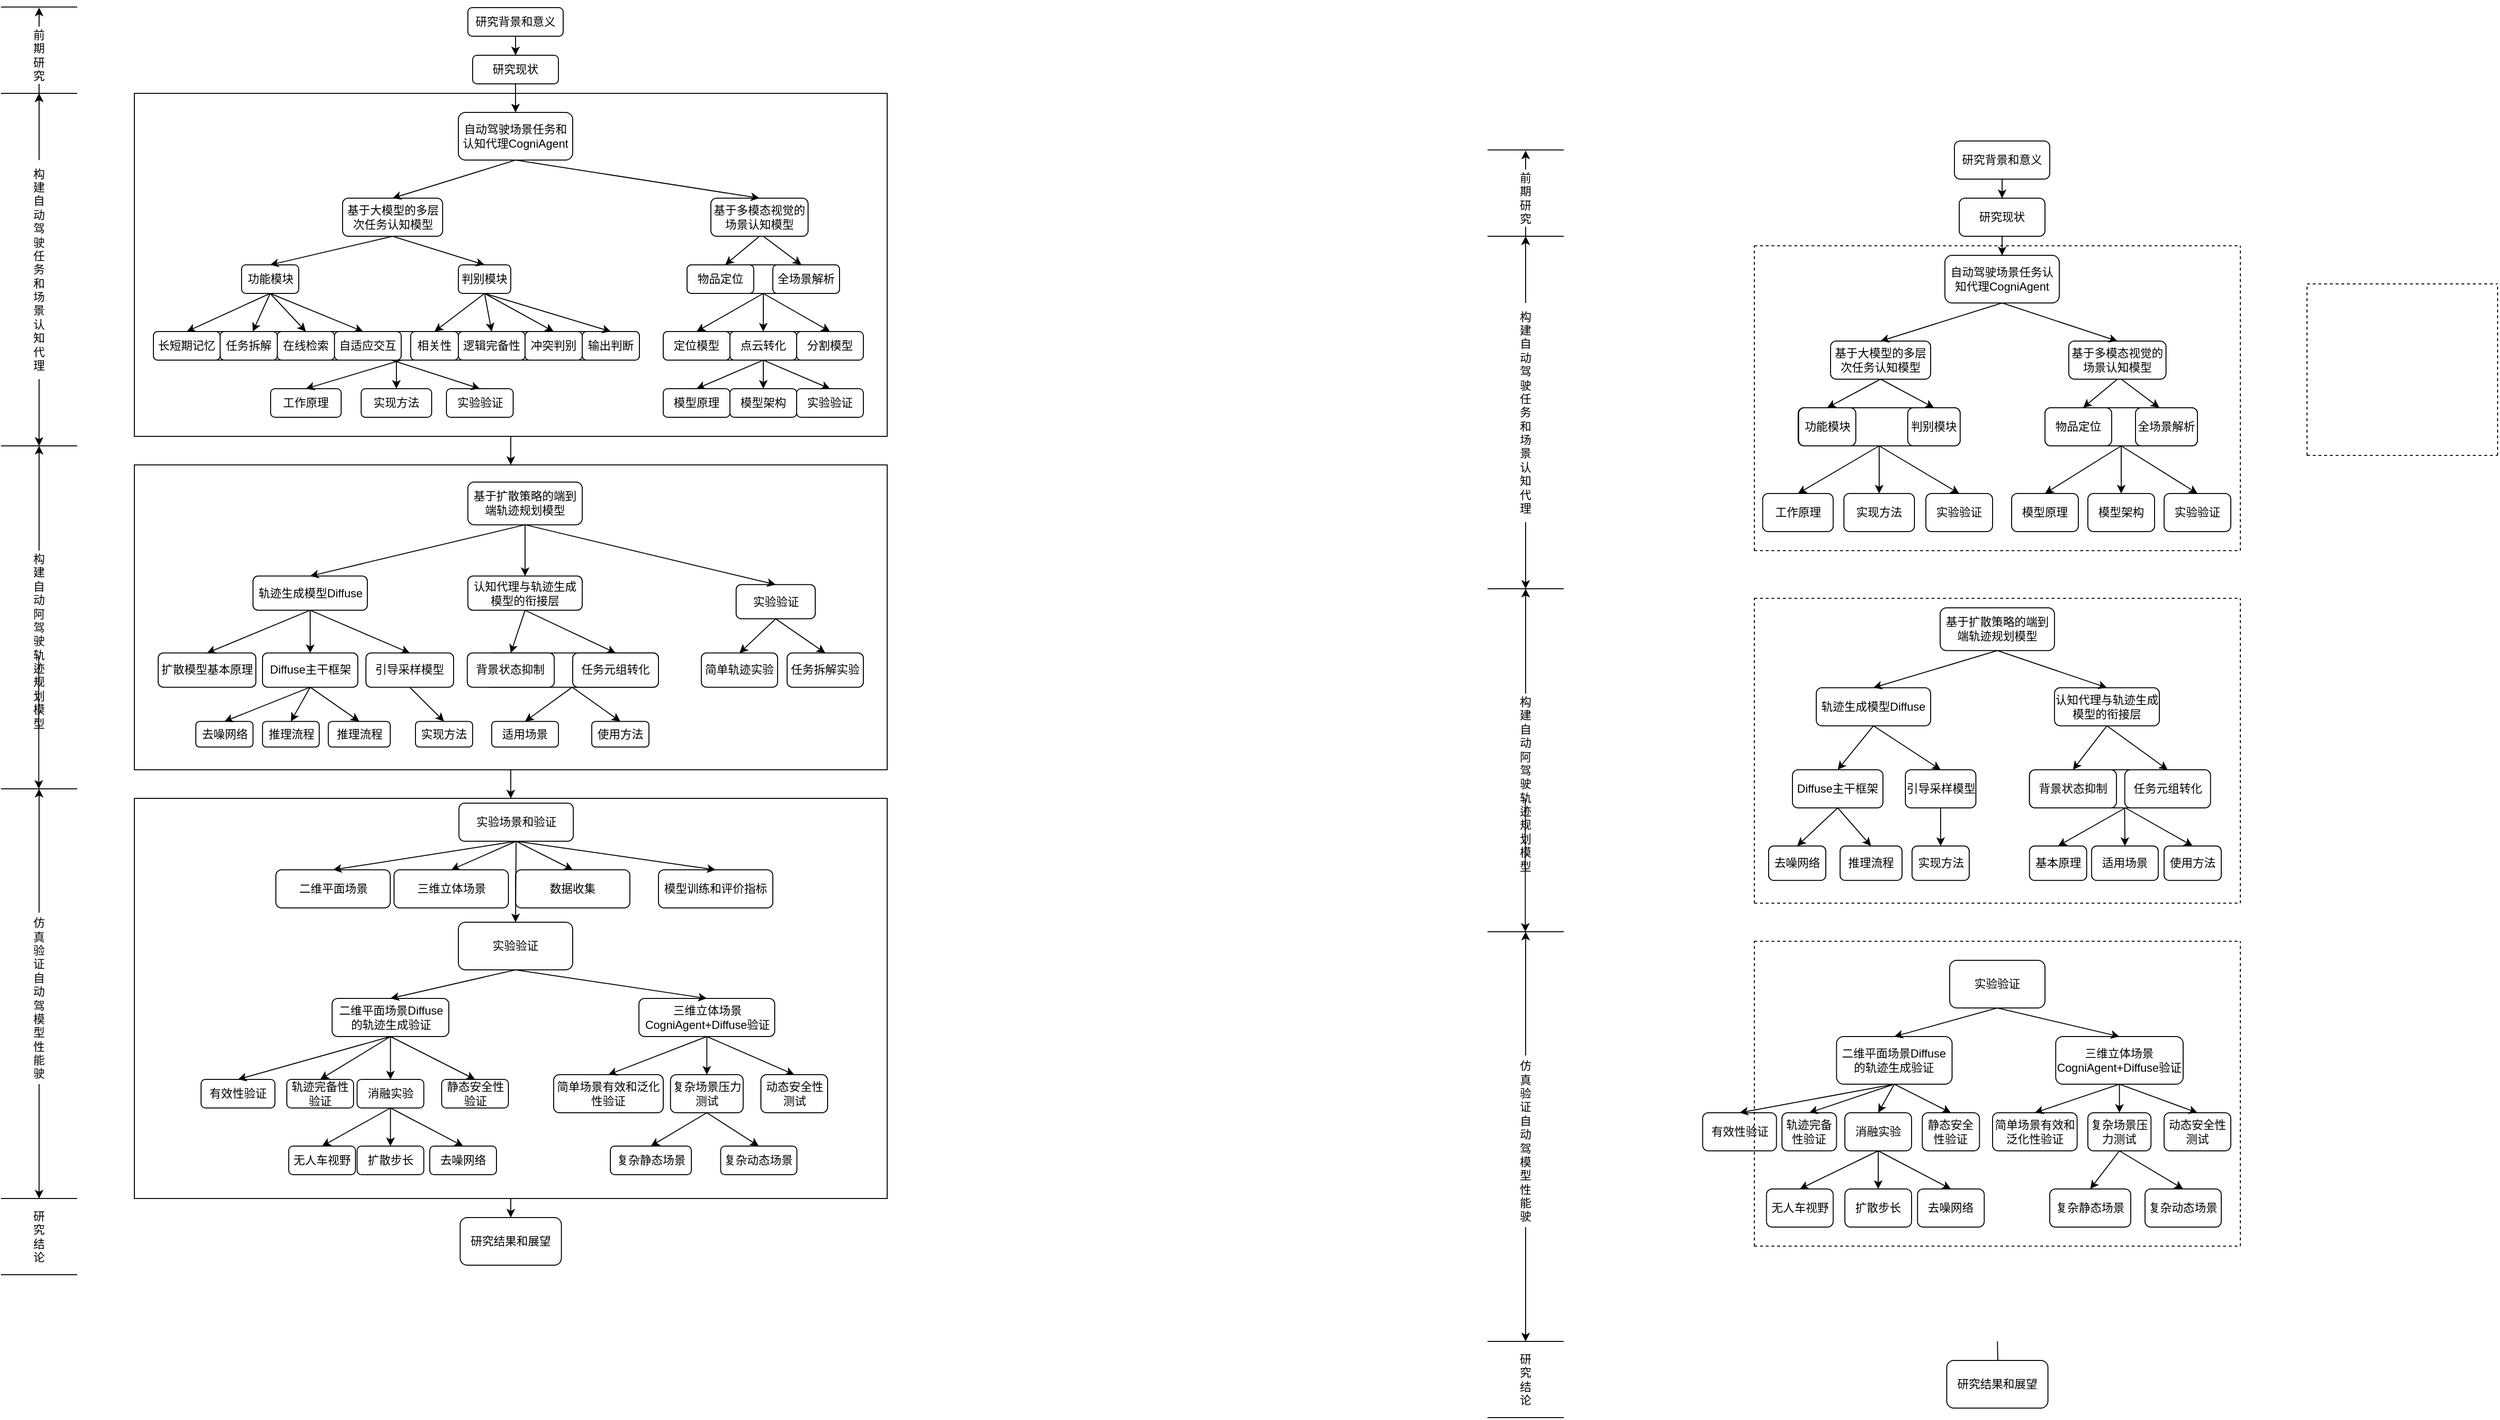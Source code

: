 <mxfile version="26.2.13">
  <diagram name="Page-1" id="3hbqBePf8mesvcO_13ee">
    <mxGraphModel dx="1504" dy="292" grid="1" gridSize="10" guides="1" tooltips="1" connect="1" arrows="1" fold="1" page="1" pageScale="1" pageWidth="850" pageHeight="1100" math="0" shadow="0">
      <root>
        <mxCell id="0" />
        <mxCell id="1" parent="0" />
        <mxCell id="Yd8cJkOGoFrqFYoluBAQ-160" value="" style="rounded=1;whiteSpace=wrap;html=1;" vertex="1" parent="1">
          <mxGeometry x="1848.75" y="880" width="181.25" height="40" as="geometry" />
        </mxCell>
        <mxCell id="Yd8cJkOGoFrqFYoluBAQ-157" value="" style="rounded=1;whiteSpace=wrap;html=1;" vertex="1" parent="1">
          <mxGeometry x="1606" y="500" width="170" height="40" as="geometry" />
        </mxCell>
        <mxCell id="qKkn-Dw1OFRTo-UNpiHM-202" style="edgeStyle=orthogonalEdgeStyle;rounded=0;orthogonalLoop=1;jettySize=auto;html=1;" parent="1" source="qKkn-Dw1OFRTo-UNpiHM-198" target="qKkn-Dw1OFRTo-UNpiHM-98" edge="1">
          <mxGeometry relative="1" as="geometry" />
        </mxCell>
        <mxCell id="qKkn-Dw1OFRTo-UNpiHM-201" style="edgeStyle=orthogonalEdgeStyle;rounded=0;orthogonalLoop=1;jettySize=auto;html=1;" parent="1" source="qKkn-Dw1OFRTo-UNpiHM-157" target="qKkn-Dw1OFRTo-UNpiHM-198" edge="1">
          <mxGeometry relative="1" as="geometry" />
        </mxCell>
        <mxCell id="qKkn-Dw1OFRTo-UNpiHM-3" value="" style="edgeStyle=orthogonalEdgeStyle;rounded=0;orthogonalLoop=1;jettySize=auto;html=1;" parent="1" source="qKkn-Dw1OFRTo-UNpiHM-1" target="qKkn-Dw1OFRTo-UNpiHM-2" edge="1">
          <mxGeometry relative="1" as="geometry" />
        </mxCell>
        <mxCell id="qKkn-Dw1OFRTo-UNpiHM-1" value="研究背景和意义" style="rounded=1;whiteSpace=wrap;html=1;" parent="1" vertex="1">
          <mxGeometry x="210" y="80" width="100" height="30" as="geometry" />
        </mxCell>
        <mxCell id="qKkn-Dw1OFRTo-UNpiHM-2" value="研究现状" style="whiteSpace=wrap;html=1;rounded=1;" parent="1" vertex="1">
          <mxGeometry x="215" y="130" width="90" height="30" as="geometry" />
        </mxCell>
        <mxCell id="qKkn-Dw1OFRTo-UNpiHM-98" value="研究结果和展望" style="whiteSpace=wrap;html=1;rounded=1;" parent="1" vertex="1">
          <mxGeometry x="201.88" y="1350" width="106.25" height="50" as="geometry" />
        </mxCell>
        <mxCell id="qKkn-Dw1OFRTo-UNpiHM-207" value="" style="endArrow=none;html=1;rounded=0;" parent="1" edge="1">
          <mxGeometry width="50" height="50" relative="1" as="geometry">
            <mxPoint x="-280" y="79.33" as="sourcePoint" />
            <mxPoint x="-200" y="79.33" as="targetPoint" />
          </mxGeometry>
        </mxCell>
        <mxCell id="qKkn-Dw1OFRTo-UNpiHM-211" value="" style="endArrow=none;html=1;rounded=0;" parent="1" edge="1">
          <mxGeometry width="50" height="50" relative="1" as="geometry">
            <mxPoint x="-280" y="170" as="sourcePoint" />
            <mxPoint x="-200" y="170" as="targetPoint" />
          </mxGeometry>
        </mxCell>
        <mxCell id="qKkn-Dw1OFRTo-UNpiHM-212" value="" style="endArrow=none;html=1;rounded=0;" parent="1" edge="1">
          <mxGeometry width="50" height="50" relative="1" as="geometry">
            <mxPoint x="-280" y="540" as="sourcePoint" />
            <mxPoint x="-200" y="540" as="targetPoint" />
          </mxGeometry>
        </mxCell>
        <mxCell id="qKkn-Dw1OFRTo-UNpiHM-213" value="" style="endArrow=none;html=1;rounded=0;" parent="1" edge="1">
          <mxGeometry width="50" height="50" relative="1" as="geometry">
            <mxPoint x="-280" y="900" as="sourcePoint" />
            <mxPoint x="-200" y="900" as="targetPoint" />
          </mxGeometry>
        </mxCell>
        <mxCell id="qKkn-Dw1OFRTo-UNpiHM-214" value="" style="endArrow=none;html=1;rounded=0;" parent="1" edge="1">
          <mxGeometry width="50" height="50" relative="1" as="geometry">
            <mxPoint x="-280" y="1330" as="sourcePoint" />
            <mxPoint x="-200" y="1330" as="targetPoint" />
          </mxGeometry>
        </mxCell>
        <mxCell id="qKkn-Dw1OFRTo-UNpiHM-215" value="" style="endArrow=none;html=1;rounded=0;" parent="1" edge="1">
          <mxGeometry width="50" height="50" relative="1" as="geometry">
            <mxPoint x="-280" y="1410" as="sourcePoint" />
            <mxPoint x="-200" y="1410" as="targetPoint" />
          </mxGeometry>
        </mxCell>
        <mxCell id="qKkn-Dw1OFRTo-UNpiHM-221" style="edgeStyle=orthogonalEdgeStyle;rounded=0;orthogonalLoop=1;jettySize=auto;html=1;" parent="1" source="qKkn-Dw1OFRTo-UNpiHM-216" edge="1">
          <mxGeometry relative="1" as="geometry">
            <mxPoint x="-240.0" y="170" as="targetPoint" />
          </mxGeometry>
        </mxCell>
        <mxCell id="qKkn-Dw1OFRTo-UNpiHM-222" style="edgeStyle=orthogonalEdgeStyle;rounded=0;orthogonalLoop=1;jettySize=auto;html=1;" parent="1" source="qKkn-Dw1OFRTo-UNpiHM-216" edge="1">
          <mxGeometry relative="1" as="geometry">
            <mxPoint x="-240.0" y="540" as="targetPoint" />
          </mxGeometry>
        </mxCell>
        <mxCell id="qKkn-Dw1OFRTo-UNpiHM-216" value="构建自动驾驶任务和场景认知代理" style="text;strokeColor=none;align=center;fillColor=none;html=1;verticalAlign=middle;whiteSpace=wrap;rounded=0;" parent="1" vertex="1">
          <mxGeometry x="-250" y="240" width="20" height="230" as="geometry" />
        </mxCell>
        <mxCell id="qKkn-Dw1OFRTo-UNpiHM-224" style="edgeStyle=orthogonalEdgeStyle;rounded=0;orthogonalLoop=1;jettySize=auto;html=1;" parent="1" source="qKkn-Dw1OFRTo-UNpiHM-223" edge="1">
          <mxGeometry relative="1" as="geometry">
            <mxPoint x="-240" y="80" as="targetPoint" />
          </mxGeometry>
        </mxCell>
        <mxCell id="qKkn-Dw1OFRTo-UNpiHM-225" style="edgeStyle=orthogonalEdgeStyle;rounded=0;orthogonalLoop=1;jettySize=auto;html=1;" parent="1" source="qKkn-Dw1OFRTo-UNpiHM-223" edge="1">
          <mxGeometry relative="1" as="geometry">
            <mxPoint x="-240" y="170" as="targetPoint" />
          </mxGeometry>
        </mxCell>
        <mxCell id="qKkn-Dw1OFRTo-UNpiHM-223" value="前期研究" style="text;strokeColor=none;align=center;fillColor=none;html=1;verticalAlign=middle;whiteSpace=wrap;rounded=0;" parent="1" vertex="1">
          <mxGeometry x="-250" y="100" width="20" height="60" as="geometry" />
        </mxCell>
        <mxCell id="qKkn-Dw1OFRTo-UNpiHM-227" style="edgeStyle=orthogonalEdgeStyle;rounded=0;orthogonalLoop=1;jettySize=auto;html=1;" parent="1" source="qKkn-Dw1OFRTo-UNpiHM-226" edge="1">
          <mxGeometry relative="1" as="geometry">
            <mxPoint x="-240" y="540.0" as="targetPoint" />
          </mxGeometry>
        </mxCell>
        <mxCell id="qKkn-Dw1OFRTo-UNpiHM-228" style="edgeStyle=orthogonalEdgeStyle;rounded=0;orthogonalLoop=1;jettySize=auto;html=1;" parent="1" edge="1">
          <mxGeometry relative="1" as="geometry">
            <mxPoint x="-240.33" y="900" as="targetPoint" />
            <mxPoint x="-240.33" y="760" as="sourcePoint" />
          </mxGeometry>
        </mxCell>
        <mxCell id="qKkn-Dw1OFRTo-UNpiHM-226" value="构建自动阿驾驶轨迹规划模型" style="text;strokeColor=none;align=center;fillColor=none;html=1;verticalAlign=middle;whiteSpace=wrap;rounded=0;" parent="1" vertex="1">
          <mxGeometry x="-250" y="650" width="20" height="190" as="geometry" />
        </mxCell>
        <mxCell id="qKkn-Dw1OFRTo-UNpiHM-240" style="edgeStyle=orthogonalEdgeStyle;rounded=0;orthogonalLoop=1;jettySize=auto;html=1;" parent="1" source="qKkn-Dw1OFRTo-UNpiHM-229" edge="1">
          <mxGeometry relative="1" as="geometry">
            <mxPoint x="-240" y="900" as="targetPoint" />
          </mxGeometry>
        </mxCell>
        <mxCell id="qKkn-Dw1OFRTo-UNpiHM-241" style="edgeStyle=orthogonalEdgeStyle;rounded=0;orthogonalLoop=1;jettySize=auto;html=1;" parent="1" source="qKkn-Dw1OFRTo-UNpiHM-229" edge="1">
          <mxGeometry relative="1" as="geometry">
            <mxPoint x="-240" y="1330" as="targetPoint" />
          </mxGeometry>
        </mxCell>
        <mxCell id="qKkn-Dw1OFRTo-UNpiHM-229" value="仿真验证自动驾模型性能驶" style="text;strokeColor=none;align=center;fillColor=none;html=1;verticalAlign=middle;whiteSpace=wrap;rounded=0;" parent="1" vertex="1">
          <mxGeometry x="-250" y="1030" width="20" height="180" as="geometry" />
        </mxCell>
        <mxCell id="qKkn-Dw1OFRTo-UNpiHM-232" value="研究结论" style="text;strokeColor=none;align=center;fillColor=none;html=1;verticalAlign=middle;whiteSpace=wrap;rounded=0;" parent="1" vertex="1">
          <mxGeometry x="-250" y="1340" width="20" height="60" as="geometry" />
        </mxCell>
        <mxCell id="qKkn-Dw1OFRTo-UNpiHM-236" value="" style="group" parent="1" vertex="1" connectable="0">
          <mxGeometry x="-140" y="560" width="790" height="320" as="geometry" />
        </mxCell>
        <mxCell id="qKkn-Dw1OFRTo-UNpiHM-157" value="" style="rounded=0;whiteSpace=wrap;html=1;" parent="qKkn-Dw1OFRTo-UNpiHM-236" vertex="1">
          <mxGeometry width="790" height="320" as="geometry" />
        </mxCell>
        <mxCell id="qKkn-Dw1OFRTo-UNpiHM-150" value="" style="rounded=1;whiteSpace=wrap;html=1;" parent="qKkn-Dw1OFRTo-UNpiHM-236" vertex="1">
          <mxGeometry x="369" y="197.436" width="181" height="35.897" as="geometry" />
        </mxCell>
        <mxCell id="qKkn-Dw1OFRTo-UNpiHM-52" value="基于扩散策略的端到端轨迹规划模型" style="rounded=1;whiteSpace=wrap;html=1;" parent="qKkn-Dw1OFRTo-UNpiHM-236" vertex="1">
          <mxGeometry x="350" y="17.949" width="120" height="44.872" as="geometry" />
        </mxCell>
        <mxCell id="qKkn-Dw1OFRTo-UNpiHM-53" value="轨迹生成模型Diffuse" style="whiteSpace=wrap;html=1;rounded=1;" parent="qKkn-Dw1OFRTo-UNpiHM-236" vertex="1">
          <mxGeometry x="124.5" y="116.667" width="120" height="35.897" as="geometry" />
        </mxCell>
        <mxCell id="qKkn-Dw1OFRTo-UNpiHM-55" value="认知代理与轨迹生成模型的衔接层" style="whiteSpace=wrap;html=1;rounded=1;" parent="qKkn-Dw1OFRTo-UNpiHM-236" vertex="1">
          <mxGeometry x="350" y="116.667" width="120" height="35.897" as="geometry" />
        </mxCell>
        <mxCell id="qKkn-Dw1OFRTo-UNpiHM-56" value="扩散模型基本原理" style="whiteSpace=wrap;html=1;rounded=1;" parent="qKkn-Dw1OFRTo-UNpiHM-236" vertex="1">
          <mxGeometry x="25" y="197.436" width="102.5" height="35.897" as="geometry" />
        </mxCell>
        <mxCell id="qKkn-Dw1OFRTo-UNpiHM-59" value="Diffuse主干框架" style="whiteSpace=wrap;html=1;rounded=1;" parent="qKkn-Dw1OFRTo-UNpiHM-236" vertex="1">
          <mxGeometry x="134.5" y="197.436" width="100" height="35.897" as="geometry" />
        </mxCell>
        <mxCell id="qKkn-Dw1OFRTo-UNpiHM-60" value="引导采样模型" style="whiteSpace=wrap;html=1;rounded=1;" parent="qKkn-Dw1OFRTo-UNpiHM-236" vertex="1">
          <mxGeometry x="243" y="197.436" width="92" height="35.897" as="geometry" />
        </mxCell>
        <mxCell id="qKkn-Dw1OFRTo-UNpiHM-65" value="去噪网络" style="whiteSpace=wrap;html=1;rounded=1;" parent="qKkn-Dw1OFRTo-UNpiHM-236" vertex="1">
          <mxGeometry x="64.5" y="269.231" width="60" height="26.923" as="geometry" />
        </mxCell>
        <mxCell id="qKkn-Dw1OFRTo-UNpiHM-66" value="推理流程" style="whiteSpace=wrap;html=1;rounded=1;" parent="qKkn-Dw1OFRTo-UNpiHM-236" vertex="1">
          <mxGeometry x="134.5" y="269.231" width="59.5" height="26.923" as="geometry" />
        </mxCell>
        <mxCell id="qKkn-Dw1OFRTo-UNpiHM-67" value="推理流程" style="whiteSpace=wrap;html=1;rounded=1;" parent="qKkn-Dw1OFRTo-UNpiHM-236" vertex="1">
          <mxGeometry x="203.5" y="269.231" width="65" height="26.923" as="geometry" />
        </mxCell>
        <mxCell id="qKkn-Dw1OFRTo-UNpiHM-69" value="实现方法" style="whiteSpace=wrap;html=1;rounded=1;" parent="qKkn-Dw1OFRTo-UNpiHM-236" vertex="1">
          <mxGeometry x="295" y="269.231" width="60" height="26.923" as="geometry" />
        </mxCell>
        <mxCell id="qKkn-Dw1OFRTo-UNpiHM-70" value="背景状态抑制" style="whiteSpace=wrap;html=1;rounded=1;" parent="qKkn-Dw1OFRTo-UNpiHM-236" vertex="1">
          <mxGeometry x="349.38" y="197.436" width="91.25" height="35.897" as="geometry" />
        </mxCell>
        <mxCell id="qKkn-Dw1OFRTo-UNpiHM-72" value="任务元组转化" style="whiteSpace=wrap;html=1;rounded=1;" parent="qKkn-Dw1OFRTo-UNpiHM-236" vertex="1">
          <mxGeometry x="460" y="197.436" width="90" height="35.897" as="geometry" />
        </mxCell>
        <mxCell id="qKkn-Dw1OFRTo-UNpiHM-73" value="适用场景" style="whiteSpace=wrap;html=1;rounded=1;" parent="qKkn-Dw1OFRTo-UNpiHM-236" vertex="1">
          <mxGeometry x="375" y="269.231" width="70" height="26.923" as="geometry" />
        </mxCell>
        <mxCell id="qKkn-Dw1OFRTo-UNpiHM-75" value="使用方法" style="whiteSpace=wrap;html=1;rounded=1;" parent="qKkn-Dw1OFRTo-UNpiHM-236" vertex="1">
          <mxGeometry x="480" y="269.231" width="60" height="26.923" as="geometry" />
        </mxCell>
        <mxCell id="qKkn-Dw1OFRTo-UNpiHM-76" value="简单轨迹实验" style="rounded=1;whiteSpace=wrap;html=1;" parent="qKkn-Dw1OFRTo-UNpiHM-236" vertex="1">
          <mxGeometry x="595" y="197.436" width="80" height="35.897" as="geometry" />
        </mxCell>
        <mxCell id="qKkn-Dw1OFRTo-UNpiHM-77" value="实验验证" style="rounded=1;whiteSpace=wrap;html=1;" parent="qKkn-Dw1OFRTo-UNpiHM-236" vertex="1">
          <mxGeometry x="631.5" y="125.641" width="83" height="35.897" as="geometry" />
        </mxCell>
        <mxCell id="qKkn-Dw1OFRTo-UNpiHM-137" value="" style="endArrow=classic;html=1;rounded=0;entryX=0.5;entryY=0;entryDx=0;entryDy=0;exitX=0.5;exitY=1;exitDx=0;exitDy=0;" parent="qKkn-Dw1OFRTo-UNpiHM-236" source="qKkn-Dw1OFRTo-UNpiHM-150" target="qKkn-Dw1OFRTo-UNpiHM-73" edge="1">
          <mxGeometry width="50" height="50" relative="1" as="geometry">
            <mxPoint x="287.5" y="332.051" as="sourcePoint" />
            <mxPoint x="337.5" y="287.179" as="targetPoint" />
          </mxGeometry>
        </mxCell>
        <mxCell id="qKkn-Dw1OFRTo-UNpiHM-138" value="" style="endArrow=classic;html=1;rounded=0;entryX=0.5;entryY=0;entryDx=0;entryDy=0;exitX=0.5;exitY=1;exitDx=0;exitDy=0;" parent="qKkn-Dw1OFRTo-UNpiHM-236" source="qKkn-Dw1OFRTo-UNpiHM-60" target="qKkn-Dw1OFRTo-UNpiHM-69" edge="1">
          <mxGeometry width="50" height="50" relative="1" as="geometry">
            <mxPoint x="-115" y="107.692" as="sourcePoint" />
            <mxPoint x="-65" y="62.821" as="targetPoint" />
          </mxGeometry>
        </mxCell>
        <mxCell id="qKkn-Dw1OFRTo-UNpiHM-139" value="" style="endArrow=classic;html=1;rounded=0;entryX=0.5;entryY=0;entryDx=0;entryDy=0;exitX=0.5;exitY=1;exitDx=0;exitDy=0;" parent="qKkn-Dw1OFRTo-UNpiHM-236" source="qKkn-Dw1OFRTo-UNpiHM-59" target="qKkn-Dw1OFRTo-UNpiHM-67" edge="1">
          <mxGeometry width="50" height="50" relative="1" as="geometry">
            <mxPoint x="-105" y="116.667" as="sourcePoint" />
            <mxPoint x="-55" y="71.795" as="targetPoint" />
          </mxGeometry>
        </mxCell>
        <mxCell id="qKkn-Dw1OFRTo-UNpiHM-140" value="" style="endArrow=classic;html=1;rounded=0;entryX=0.5;entryY=0;entryDx=0;entryDy=0;exitX=0.5;exitY=1;exitDx=0;exitDy=0;" parent="qKkn-Dw1OFRTo-UNpiHM-236" source="qKkn-Dw1OFRTo-UNpiHM-59" target="qKkn-Dw1OFRTo-UNpiHM-66" edge="1">
          <mxGeometry width="50" height="50" relative="1" as="geometry">
            <mxPoint x="-95" y="125.641" as="sourcePoint" />
            <mxPoint x="-45" y="80.769" as="targetPoint" />
          </mxGeometry>
        </mxCell>
        <mxCell id="qKkn-Dw1OFRTo-UNpiHM-141" value="" style="endArrow=classic;html=1;rounded=0;entryX=0.5;entryY=0;entryDx=0;entryDy=0;exitX=0.5;exitY=1;exitDx=0;exitDy=0;" parent="qKkn-Dw1OFRTo-UNpiHM-236" source="qKkn-Dw1OFRTo-UNpiHM-59" target="qKkn-Dw1OFRTo-UNpiHM-65" edge="1">
          <mxGeometry width="50" height="50" relative="1" as="geometry">
            <mxPoint x="-85" y="134.615" as="sourcePoint" />
            <mxPoint x="-35" y="89.744" as="targetPoint" />
          </mxGeometry>
        </mxCell>
        <mxCell id="qKkn-Dw1OFRTo-UNpiHM-142" value="" style="endArrow=classic;html=1;rounded=0;entryX=0.5;entryY=0;entryDx=0;entryDy=0;exitX=0.5;exitY=1;exitDx=0;exitDy=0;" parent="qKkn-Dw1OFRTo-UNpiHM-236" source="qKkn-Dw1OFRTo-UNpiHM-55" target="qKkn-Dw1OFRTo-UNpiHM-72" edge="1">
          <mxGeometry width="50" height="50" relative="1" as="geometry">
            <mxPoint x="-165" y="143.59" as="sourcePoint" />
            <mxPoint x="-115" y="98.718" as="targetPoint" />
          </mxGeometry>
        </mxCell>
        <mxCell id="qKkn-Dw1OFRTo-UNpiHM-143" value="" style="endArrow=classic;html=1;rounded=0;entryX=0.5;entryY=0;entryDx=0;entryDy=0;exitX=0.5;exitY=1;exitDx=0;exitDy=0;" parent="qKkn-Dw1OFRTo-UNpiHM-236" source="qKkn-Dw1OFRTo-UNpiHM-55" target="qKkn-Dw1OFRTo-UNpiHM-70" edge="1">
          <mxGeometry width="50" height="50" relative="1" as="geometry">
            <mxPoint x="-155" y="152.564" as="sourcePoint" />
            <mxPoint x="-105" y="107.692" as="targetPoint" />
          </mxGeometry>
        </mxCell>
        <mxCell id="qKkn-Dw1OFRTo-UNpiHM-144" value="" style="endArrow=classic;html=1;rounded=0;entryX=0.5;entryY=0;entryDx=0;entryDy=0;exitX=0.5;exitY=1;exitDx=0;exitDy=0;" parent="qKkn-Dw1OFRTo-UNpiHM-236" source="qKkn-Dw1OFRTo-UNpiHM-53" target="qKkn-Dw1OFRTo-UNpiHM-60" edge="1">
          <mxGeometry width="50" height="50" relative="1" as="geometry">
            <mxPoint x="-55" y="161.538" as="sourcePoint" />
            <mxPoint x="-5" y="116.667" as="targetPoint" />
          </mxGeometry>
        </mxCell>
        <mxCell id="qKkn-Dw1OFRTo-UNpiHM-145" value="" style="endArrow=classic;html=1;rounded=0;entryX=0.5;entryY=0;entryDx=0;entryDy=0;exitX=0.5;exitY=1;exitDx=0;exitDy=0;" parent="qKkn-Dw1OFRTo-UNpiHM-236" source="qKkn-Dw1OFRTo-UNpiHM-53" target="qKkn-Dw1OFRTo-UNpiHM-59" edge="1">
          <mxGeometry width="50" height="50" relative="1" as="geometry">
            <mxPoint x="-45" y="170.513" as="sourcePoint" />
            <mxPoint x="5" y="125.641" as="targetPoint" />
          </mxGeometry>
        </mxCell>
        <mxCell id="qKkn-Dw1OFRTo-UNpiHM-146" value="" style="endArrow=classic;html=1;rounded=0;exitX=0.5;exitY=1;exitDx=0;exitDy=0;entryX=0.5;entryY=0;entryDx=0;entryDy=0;" parent="qKkn-Dw1OFRTo-UNpiHM-236" source="qKkn-Dw1OFRTo-UNpiHM-53" target="qKkn-Dw1OFRTo-UNpiHM-56" edge="1">
          <mxGeometry width="50" height="50" relative="1" as="geometry">
            <mxPoint x="-35" y="179.487" as="sourcePoint" />
            <mxPoint x="205" y="206.41" as="targetPoint" />
          </mxGeometry>
        </mxCell>
        <mxCell id="qKkn-Dw1OFRTo-UNpiHM-147" value="" style="endArrow=classic;html=1;rounded=0;entryX=0.5;entryY=0;entryDx=0;entryDy=0;exitX=0.5;exitY=1;exitDx=0;exitDy=0;" parent="qKkn-Dw1OFRTo-UNpiHM-236" source="qKkn-Dw1OFRTo-UNpiHM-52" target="qKkn-Dw1OFRTo-UNpiHM-53" edge="1">
          <mxGeometry width="50" height="50" relative="1" as="geometry">
            <mxPoint x="-25" y="188.462" as="sourcePoint" />
            <mxPoint x="25" y="143.59" as="targetPoint" />
          </mxGeometry>
        </mxCell>
        <mxCell id="qKkn-Dw1OFRTo-UNpiHM-148" value="" style="endArrow=classic;html=1;rounded=0;entryX=0.5;entryY=0;entryDx=0;entryDy=0;exitX=0.5;exitY=1;exitDx=0;exitDy=0;" parent="qKkn-Dw1OFRTo-UNpiHM-236" source="qKkn-Dw1OFRTo-UNpiHM-52" target="qKkn-Dw1OFRTo-UNpiHM-55" edge="1">
          <mxGeometry width="50" height="50" relative="1" as="geometry">
            <mxPoint x="355" y="152.564" as="sourcePoint" />
            <mxPoint x="405" y="107.692" as="targetPoint" />
          </mxGeometry>
        </mxCell>
        <mxCell id="qKkn-Dw1OFRTo-UNpiHM-151" value="" style="endArrow=classic;html=1;rounded=0;entryX=0.5;entryY=0;entryDx=0;entryDy=0;exitX=0.5;exitY=1;exitDx=0;exitDy=0;" parent="qKkn-Dw1OFRTo-UNpiHM-236" source="qKkn-Dw1OFRTo-UNpiHM-150" target="qKkn-Dw1OFRTo-UNpiHM-75" edge="1">
          <mxGeometry width="50" height="50" relative="1" as="geometry">
            <mxPoint x="665" y="278.205" as="sourcePoint" />
            <mxPoint x="715" y="233.333" as="targetPoint" />
          </mxGeometry>
        </mxCell>
        <mxCell id="qKkn-Dw1OFRTo-UNpiHM-152" value="" style="endArrow=classic;html=1;rounded=0;entryX=0.5;entryY=0;entryDx=0;entryDy=0;exitX=0.5;exitY=1;exitDx=0;exitDy=0;" parent="qKkn-Dw1OFRTo-UNpiHM-236" source="qKkn-Dw1OFRTo-UNpiHM-52" target="qKkn-Dw1OFRTo-UNpiHM-77" edge="1">
          <mxGeometry width="50" height="50" relative="1" as="geometry">
            <mxPoint x="765" y="287.179" as="sourcePoint" />
            <mxPoint x="815" y="242.308" as="targetPoint" />
          </mxGeometry>
        </mxCell>
        <mxCell id="qKkn-Dw1OFRTo-UNpiHM-153" value="" style="endArrow=classic;html=1;rounded=0;entryX=0.5;entryY=0;entryDx=0;entryDy=0;exitX=0.5;exitY=1;exitDx=0;exitDy=0;" parent="qKkn-Dw1OFRTo-UNpiHM-236" source="qKkn-Dw1OFRTo-UNpiHM-77" target="qKkn-Dw1OFRTo-UNpiHM-76" edge="1">
          <mxGeometry width="50" height="50" relative="1" as="geometry">
            <mxPoint x="775" y="296.154" as="sourcePoint" />
            <mxPoint x="825" y="251.282" as="targetPoint" />
          </mxGeometry>
        </mxCell>
        <mxCell id="qKkn-Dw1OFRTo-UNpiHM-154" value="" style="endArrow=classic;html=1;rounded=0;exitX=0.5;exitY=1;exitDx=0;exitDy=0;entryX=0.5;entryY=0;entryDx=0;entryDy=0;" parent="qKkn-Dw1OFRTo-UNpiHM-236" source="qKkn-Dw1OFRTo-UNpiHM-77" target="qKkn-Dw1OFRTo-UNpiHM-155" edge="1">
          <mxGeometry width="50" height="50" relative="1" as="geometry">
            <mxPoint x="785" y="305.128" as="sourcePoint" />
            <mxPoint x="835" y="260.256" as="targetPoint" />
          </mxGeometry>
        </mxCell>
        <mxCell id="qKkn-Dw1OFRTo-UNpiHM-155" value="任务拆解实验" style="rounded=1;whiteSpace=wrap;html=1;" parent="qKkn-Dw1OFRTo-UNpiHM-236" vertex="1">
          <mxGeometry x="685" y="197.436" width="80" height="35.897" as="geometry" />
        </mxCell>
        <mxCell id="qKkn-Dw1OFRTo-UNpiHM-237" value="" style="group" parent="1" vertex="1" connectable="0">
          <mxGeometry x="-140" y="170" width="790" height="360" as="geometry" />
        </mxCell>
        <mxCell id="qKkn-Dw1OFRTo-UNpiHM-132" value="" style="rounded=0;whiteSpace=wrap;html=1;" parent="qKkn-Dw1OFRTo-UNpiHM-237" vertex="1">
          <mxGeometry width="790" height="360" as="geometry" />
        </mxCell>
        <mxCell id="qKkn-Dw1OFRTo-UNpiHM-130" style="edgeStyle=orthogonalEdgeStyle;rounded=0;orthogonalLoop=1;jettySize=auto;html=1;entryX=0.5;entryY=0;entryDx=0;entryDy=0;" parent="qKkn-Dw1OFRTo-UNpiHM-237" source="qKkn-Dw1OFRTo-UNpiHM-125" target="qKkn-Dw1OFRTo-UNpiHM-123" edge="1">
          <mxGeometry relative="1" as="geometry" />
        </mxCell>
        <mxCell id="qKkn-Dw1OFRTo-UNpiHM-125" value="" style="rounded=1;whiteSpace=wrap;html=1;" parent="qKkn-Dw1OFRTo-UNpiHM-237" vertex="1">
          <mxGeometry x="20" y="250" width="510" height="30" as="geometry" />
        </mxCell>
        <mxCell id="qKkn-Dw1OFRTo-UNpiHM-113" value="" style="rounded=1;whiteSpace=wrap;html=1;" parent="qKkn-Dw1OFRTo-UNpiHM-237" vertex="1">
          <mxGeometry x="555" y="250" width="205" height="30" as="geometry" />
        </mxCell>
        <mxCell id="qKkn-Dw1OFRTo-UNpiHM-118" style="edgeStyle=orthogonalEdgeStyle;rounded=0;orthogonalLoop=1;jettySize=auto;html=1;entryX=0.5;entryY=0;entryDx=0;entryDy=0;" parent="qKkn-Dw1OFRTo-UNpiHM-237" source="qKkn-Dw1OFRTo-UNpiHM-112" target="qKkn-Dw1OFRTo-UNpiHM-38" edge="1">
          <mxGeometry relative="1" as="geometry" />
        </mxCell>
        <mxCell id="qKkn-Dw1OFRTo-UNpiHM-112" value="" style="rounded=1;whiteSpace=wrap;html=1;" parent="qKkn-Dw1OFRTo-UNpiHM-237" vertex="1">
          <mxGeometry x="580" y="180" width="160" height="30" as="geometry" />
        </mxCell>
        <mxCell id="qKkn-Dw1OFRTo-UNpiHM-106" style="edgeStyle=orthogonalEdgeStyle;rounded=0;orthogonalLoop=1;jettySize=auto;html=1;entryX=0.5;entryY=0;entryDx=0;entryDy=0;" parent="qKkn-Dw1OFRTo-UNpiHM-237" source="qKkn-Dw1OFRTo-UNpiHM-2" target="qKkn-Dw1OFRTo-UNpiHM-63" edge="1">
          <mxGeometry relative="1" as="geometry" />
        </mxCell>
        <mxCell id="qKkn-Dw1OFRTo-UNpiHM-5" value="基于大模型的多层次任务认知模型" style="rounded=1;whiteSpace=wrap;html=1;" parent="qKkn-Dw1OFRTo-UNpiHM-237" vertex="1">
          <mxGeometry x="218.5" y="110" width="105" height="40" as="geometry" />
        </mxCell>
        <mxCell id="qKkn-Dw1OFRTo-UNpiHM-6" value="基于多模态视觉的场景认知模型" style="rounded=1;whiteSpace=wrap;html=1;" parent="qKkn-Dw1OFRTo-UNpiHM-237" vertex="1">
          <mxGeometry x="605" y="110" width="102" height="40" as="geometry" />
        </mxCell>
        <mxCell id="qKkn-Dw1OFRTo-UNpiHM-7" value="功能模块" style="rounded=1;whiteSpace=wrap;html=1;" parent="qKkn-Dw1OFRTo-UNpiHM-237" vertex="1">
          <mxGeometry x="112.5" y="180" width="60" height="30" as="geometry" />
        </mxCell>
        <mxCell id="qKkn-Dw1OFRTo-UNpiHM-8" value="判别模块" style="rounded=1;whiteSpace=wrap;html=1;" parent="qKkn-Dw1OFRTo-UNpiHM-237" vertex="1">
          <mxGeometry x="340" y="180" width="55" height="30" as="geometry" />
        </mxCell>
        <mxCell id="qKkn-Dw1OFRTo-UNpiHM-9" value="长短期记忆" style="rounded=1;whiteSpace=wrap;html=1;" parent="qKkn-Dw1OFRTo-UNpiHM-237" vertex="1">
          <mxGeometry x="20" y="250" width="70" height="30" as="geometry" />
        </mxCell>
        <mxCell id="qKkn-Dw1OFRTo-UNpiHM-10" value="任务拆解" style="rounded=1;whiteSpace=wrap;html=1;" parent="qKkn-Dw1OFRTo-UNpiHM-237" vertex="1">
          <mxGeometry x="90" y="250" width="60" height="30" as="geometry" />
        </mxCell>
        <mxCell id="qKkn-Dw1OFRTo-UNpiHM-11" value="在线检索" style="rounded=1;whiteSpace=wrap;html=1;" parent="qKkn-Dw1OFRTo-UNpiHM-237" vertex="1">
          <mxGeometry x="150" y="250" width="60" height="30" as="geometry" />
        </mxCell>
        <mxCell id="qKkn-Dw1OFRTo-UNpiHM-12" value="自适应交互" style="rounded=1;whiteSpace=wrap;html=1;" parent="qKkn-Dw1OFRTo-UNpiHM-237" vertex="1">
          <mxGeometry x="210" y="250" width="70" height="30" as="geometry" />
        </mxCell>
        <mxCell id="qKkn-Dw1OFRTo-UNpiHM-13" value="相关性" style="rounded=1;whiteSpace=wrap;html=1;" parent="qKkn-Dw1OFRTo-UNpiHM-237" vertex="1">
          <mxGeometry x="290" y="250" width="50" height="30" as="geometry" />
        </mxCell>
        <mxCell id="qKkn-Dw1OFRTo-UNpiHM-14" value="逻辑完备性" style="rounded=1;whiteSpace=wrap;html=1;" parent="qKkn-Dw1OFRTo-UNpiHM-237" vertex="1">
          <mxGeometry x="340" y="250" width="70" height="30" as="geometry" />
        </mxCell>
        <mxCell id="qKkn-Dw1OFRTo-UNpiHM-15" value="输出判断" style="rounded=1;whiteSpace=wrap;html=1;" parent="qKkn-Dw1OFRTo-UNpiHM-237" vertex="1">
          <mxGeometry x="470" y="250" width="60" height="30" as="geometry" />
        </mxCell>
        <mxCell id="qKkn-Dw1OFRTo-UNpiHM-16" value="冲突判别" style="rounded=1;whiteSpace=wrap;html=1;" parent="qKkn-Dw1OFRTo-UNpiHM-237" vertex="1">
          <mxGeometry x="410" y="250" width="60" height="30" as="geometry" />
        </mxCell>
        <mxCell id="qKkn-Dw1OFRTo-UNpiHM-21" value="" style="endArrow=classic;html=1;rounded=0;entryX=0.5;entryY=0;entryDx=0;entryDy=0;exitX=0.5;exitY=1;exitDx=0;exitDy=0;" parent="qKkn-Dw1OFRTo-UNpiHM-237" source="qKkn-Dw1OFRTo-UNpiHM-63" target="qKkn-Dw1OFRTo-UNpiHM-6" edge="1">
          <mxGeometry width="50" height="50" relative="1" as="geometry">
            <mxPoint x="420" y="140" as="sourcePoint" />
            <mxPoint x="490" y="170" as="targetPoint" />
          </mxGeometry>
        </mxCell>
        <mxCell id="qKkn-Dw1OFRTo-UNpiHM-22" value="" style="endArrow=classic;html=1;rounded=0;entryX=0.5;entryY=0;entryDx=0;entryDy=0;exitX=0.5;exitY=1;exitDx=0;exitDy=0;" parent="qKkn-Dw1OFRTo-UNpiHM-237" source="qKkn-Dw1OFRTo-UNpiHM-63" target="qKkn-Dw1OFRTo-UNpiHM-5" edge="1">
          <mxGeometry width="50" height="50" relative="1" as="geometry">
            <mxPoint x="419" y="140" as="sourcePoint" />
            <mxPoint x="600" y="200" as="targetPoint" />
          </mxGeometry>
        </mxCell>
        <mxCell id="qKkn-Dw1OFRTo-UNpiHM-26" value="" style="endArrow=classic;html=1;rounded=0;entryX=0.571;entryY=0;entryDx=0;entryDy=0;entryPerimeter=0;exitX=0.5;exitY=1;exitDx=0;exitDy=0;" parent="qKkn-Dw1OFRTo-UNpiHM-237" source="qKkn-Dw1OFRTo-UNpiHM-7" target="qKkn-Dw1OFRTo-UNpiHM-10" edge="1">
          <mxGeometry width="50" height="50" relative="1" as="geometry">
            <mxPoint x="270" y="300" as="sourcePoint" />
            <mxPoint x="340" y="310" as="targetPoint" />
          </mxGeometry>
        </mxCell>
        <mxCell id="qKkn-Dw1OFRTo-UNpiHM-27" value="" style="endArrow=classic;html=1;rounded=0;entryX=0.5;entryY=0;entryDx=0;entryDy=0;exitX=0.5;exitY=1;exitDx=0;exitDy=0;" parent="qKkn-Dw1OFRTo-UNpiHM-237" source="qKkn-Dw1OFRTo-UNpiHM-7" target="qKkn-Dw1OFRTo-UNpiHM-11" edge="1">
          <mxGeometry width="50" height="50" relative="1" as="geometry">
            <mxPoint x="270" y="300" as="sourcePoint" />
            <mxPoint x="312.5" y="340" as="targetPoint" />
          </mxGeometry>
        </mxCell>
        <mxCell id="qKkn-Dw1OFRTo-UNpiHM-28" value="" style="endArrow=classic;html=1;rounded=0;entryX=0.5;entryY=0;entryDx=0;entryDy=0;exitX=0.5;exitY=1;exitDx=0;exitDy=0;" parent="qKkn-Dw1OFRTo-UNpiHM-237" source="qKkn-Dw1OFRTo-UNpiHM-7" target="qKkn-Dw1OFRTo-UNpiHM-9" edge="1">
          <mxGeometry width="50" height="50" relative="1" as="geometry">
            <mxPoint x="270" y="300" as="sourcePoint" />
            <mxPoint x="240" y="340" as="targetPoint" />
          </mxGeometry>
        </mxCell>
        <mxCell id="qKkn-Dw1OFRTo-UNpiHM-29" value="" style="endArrow=classic;html=1;rounded=0;entryX=0.429;entryY=0;entryDx=0;entryDy=0;entryPerimeter=0;exitX=0.5;exitY=1;exitDx=0;exitDy=0;" parent="qKkn-Dw1OFRTo-UNpiHM-237" source="qKkn-Dw1OFRTo-UNpiHM-7" target="qKkn-Dw1OFRTo-UNpiHM-12" edge="1">
          <mxGeometry width="50" height="50" relative="1" as="geometry">
            <mxPoint x="270" y="300" as="sourcePoint" />
            <mxPoint x="322.5" y="350" as="targetPoint" />
          </mxGeometry>
        </mxCell>
        <mxCell id="qKkn-Dw1OFRTo-UNpiHM-30" value="" style="endArrow=classic;html=1;rounded=0;entryX=0.5;entryY=0;entryDx=0;entryDy=0;exitX=0.5;exitY=1;exitDx=0;exitDy=0;" parent="qKkn-Dw1OFRTo-UNpiHM-237" source="qKkn-Dw1OFRTo-UNpiHM-8" target="qKkn-Dw1OFRTo-UNpiHM-15" edge="1">
          <mxGeometry width="50" height="50" relative="1" as="geometry">
            <mxPoint x="270" y="420" as="sourcePoint" />
            <mxPoint x="380" y="460" as="targetPoint" />
          </mxGeometry>
        </mxCell>
        <mxCell id="qKkn-Dw1OFRTo-UNpiHM-31" value="" style="endArrow=classic;html=1;rounded=0;entryX=0.5;entryY=0;entryDx=0;entryDy=0;exitX=0.5;exitY=1;exitDx=0;exitDy=0;" parent="qKkn-Dw1OFRTo-UNpiHM-237" source="qKkn-Dw1OFRTo-UNpiHM-8" target="qKkn-Dw1OFRTo-UNpiHM-16" edge="1">
          <mxGeometry width="50" height="50" relative="1" as="geometry">
            <mxPoint x="270" y="420" as="sourcePoint" />
            <mxPoint x="370" y="460" as="targetPoint" />
          </mxGeometry>
        </mxCell>
        <mxCell id="qKkn-Dw1OFRTo-UNpiHM-32" value="" style="endArrow=classic;html=1;rounded=0;entryX=0.5;entryY=0;entryDx=0;entryDy=0;exitX=0.5;exitY=1;exitDx=0;exitDy=0;" parent="qKkn-Dw1OFRTo-UNpiHM-237" source="qKkn-Dw1OFRTo-UNpiHM-8" target="qKkn-Dw1OFRTo-UNpiHM-14" edge="1">
          <mxGeometry width="50" height="50" relative="1" as="geometry">
            <mxPoint x="270" y="420" as="sourcePoint" />
            <mxPoint x="370" y="460" as="targetPoint" />
          </mxGeometry>
        </mxCell>
        <mxCell id="qKkn-Dw1OFRTo-UNpiHM-33" value="" style="endArrow=classic;html=1;rounded=0;entryX=0.5;entryY=0;entryDx=0;entryDy=0;exitX=0.5;exitY=1;exitDx=0;exitDy=0;" parent="qKkn-Dw1OFRTo-UNpiHM-237" source="qKkn-Dw1OFRTo-UNpiHM-8" target="qKkn-Dw1OFRTo-UNpiHM-13" edge="1">
          <mxGeometry width="50" height="50" relative="1" as="geometry">
            <mxPoint x="270" y="420" as="sourcePoint" />
            <mxPoint x="236" y="470" as="targetPoint" />
          </mxGeometry>
        </mxCell>
        <mxCell id="qKkn-Dw1OFRTo-UNpiHM-34" value="物品定位" style="rounded=1;whiteSpace=wrap;html=1;" parent="qKkn-Dw1OFRTo-UNpiHM-237" vertex="1">
          <mxGeometry x="580" y="180" width="70" height="30" as="geometry" />
        </mxCell>
        <mxCell id="qKkn-Dw1OFRTo-UNpiHM-35" value="全场景解析" style="rounded=1;whiteSpace=wrap;html=1;" parent="qKkn-Dw1OFRTo-UNpiHM-237" vertex="1">
          <mxGeometry x="670" y="180" width="70" height="30" as="geometry" />
        </mxCell>
        <mxCell id="qKkn-Dw1OFRTo-UNpiHM-36" value="分割模型" style="rounded=1;whiteSpace=wrap;html=1;" parent="qKkn-Dw1OFRTo-UNpiHM-237" vertex="1">
          <mxGeometry x="695" y="250" width="70" height="30" as="geometry" />
        </mxCell>
        <mxCell id="qKkn-Dw1OFRTo-UNpiHM-37" value="定位模型" style="rounded=1;whiteSpace=wrap;html=1;" parent="qKkn-Dw1OFRTo-UNpiHM-237" vertex="1">
          <mxGeometry x="555" y="250" width="70" height="30" as="geometry" />
        </mxCell>
        <mxCell id="qKkn-Dw1OFRTo-UNpiHM-38" value="点云转化" style="rounded=1;whiteSpace=wrap;html=1;" parent="qKkn-Dw1OFRTo-UNpiHM-237" vertex="1">
          <mxGeometry x="625" y="250" width="70" height="30" as="geometry" />
        </mxCell>
        <mxCell id="qKkn-Dw1OFRTo-UNpiHM-40" value="模型原理" style="rounded=1;whiteSpace=wrap;html=1;" parent="qKkn-Dw1OFRTo-UNpiHM-237" vertex="1">
          <mxGeometry x="555" y="310" width="70" height="30" as="geometry" />
        </mxCell>
        <mxCell id="qKkn-Dw1OFRTo-UNpiHM-41" value="实验验证" style="rounded=1;whiteSpace=wrap;html=1;" parent="qKkn-Dw1OFRTo-UNpiHM-237" vertex="1">
          <mxGeometry x="695" y="310" width="70" height="30" as="geometry" />
        </mxCell>
        <mxCell id="qKkn-Dw1OFRTo-UNpiHM-43" value="" style="endArrow=classic;html=1;rounded=0;entryX=0.75;entryY=0;entryDx=0;entryDy=0;" parent="qKkn-Dw1OFRTo-UNpiHM-237" target="qKkn-Dw1OFRTo-UNpiHM-112" edge="1">
          <mxGeometry width="50" height="50" relative="1" as="geometry">
            <mxPoint x="660" y="150" as="sourcePoint" />
            <mxPoint x="932" y="210" as="targetPoint" />
          </mxGeometry>
        </mxCell>
        <mxCell id="qKkn-Dw1OFRTo-UNpiHM-44" value="" style="endArrow=classic;html=1;rounded=0;entryX=0.25;entryY=0;entryDx=0;entryDy=0;exitX=0.5;exitY=1;exitDx=0;exitDy=0;" parent="qKkn-Dw1OFRTo-UNpiHM-237" source="qKkn-Dw1OFRTo-UNpiHM-6" target="qKkn-Dw1OFRTo-UNpiHM-112" edge="1">
          <mxGeometry width="50" height="50" relative="1" as="geometry">
            <mxPoint x="822" y="170" as="sourcePoint" />
            <mxPoint x="887" y="200" as="targetPoint" />
          </mxGeometry>
        </mxCell>
        <mxCell id="qKkn-Dw1OFRTo-UNpiHM-63" value="自动驾驶场景任务和认知代理CogniAgent" style="rounded=1;whiteSpace=wrap;html=1;" parent="qKkn-Dw1OFRTo-UNpiHM-237" vertex="1">
          <mxGeometry x="340" y="20" width="120" height="50" as="geometry" />
        </mxCell>
        <mxCell id="qKkn-Dw1OFRTo-UNpiHM-107" value="" style="endArrow=classic;html=1;rounded=0;entryX=0.5;entryY=0;entryDx=0;entryDy=0;exitX=0.5;exitY=1;exitDx=0;exitDy=0;" parent="qKkn-Dw1OFRTo-UNpiHM-237" source="qKkn-Dw1OFRTo-UNpiHM-5" target="qKkn-Dw1OFRTo-UNpiHM-7" edge="1">
          <mxGeometry width="50" height="50" relative="1" as="geometry">
            <mxPoint x="260.5" y="170" as="sourcePoint" />
            <mxPoint x="145.5" y="210" as="targetPoint" />
          </mxGeometry>
        </mxCell>
        <mxCell id="qKkn-Dw1OFRTo-UNpiHM-108" value="" style="endArrow=classic;html=1;rounded=0;entryX=0.5;entryY=0;entryDx=0;entryDy=0;exitX=0.5;exitY=1;exitDx=0;exitDy=0;" parent="qKkn-Dw1OFRTo-UNpiHM-237" source="qKkn-Dw1OFRTo-UNpiHM-5" target="qKkn-Dw1OFRTo-UNpiHM-8" edge="1">
          <mxGeometry width="50" height="50" relative="1" as="geometry">
            <mxPoint x="281" y="160" as="sourcePoint" />
            <mxPoint x="200" y="190" as="targetPoint" />
          </mxGeometry>
        </mxCell>
        <mxCell id="qKkn-Dw1OFRTo-UNpiHM-115" value="" style="endArrow=classic;html=1;rounded=0;entryX=0.5;entryY=0;entryDx=0;entryDy=0;" parent="qKkn-Dw1OFRTo-UNpiHM-237" target="qKkn-Dw1OFRTo-UNpiHM-36" edge="1">
          <mxGeometry width="50" height="50" relative="1" as="geometry">
            <mxPoint x="660" y="210" as="sourcePoint" />
            <mxPoint x="655" y="390" as="targetPoint" />
          </mxGeometry>
        </mxCell>
        <mxCell id="qKkn-Dw1OFRTo-UNpiHM-117" value="" style="endArrow=classic;html=1;rounded=0;entryX=0.5;entryY=0;entryDx=0;entryDy=0;exitX=0.5;exitY=1;exitDx=0;exitDy=0;" parent="qKkn-Dw1OFRTo-UNpiHM-237" source="qKkn-Dw1OFRTo-UNpiHM-112" target="qKkn-Dw1OFRTo-UNpiHM-37" edge="1">
          <mxGeometry width="50" height="50" relative="1" as="geometry">
            <mxPoint x="655" y="210" as="sourcePoint" />
            <mxPoint x="633" y="308" as="targetPoint" />
          </mxGeometry>
        </mxCell>
        <mxCell id="qKkn-Dw1OFRTo-UNpiHM-48" value="模型架构" style="rounded=1;whiteSpace=wrap;html=1;" parent="qKkn-Dw1OFRTo-UNpiHM-237" vertex="1">
          <mxGeometry x="625" y="310" width="70" height="30" as="geometry" />
        </mxCell>
        <mxCell id="qKkn-Dw1OFRTo-UNpiHM-120" value="" style="endArrow=classic;html=1;rounded=0;entryX=0.5;entryY=0;entryDx=0;entryDy=0;exitX=0.5;exitY=1;exitDx=0;exitDy=0;" parent="qKkn-Dw1OFRTo-UNpiHM-237" source="qKkn-Dw1OFRTo-UNpiHM-38" target="qKkn-Dw1OFRTo-UNpiHM-40" edge="1">
          <mxGeometry width="50" height="50" relative="1" as="geometry">
            <mxPoint x="661.25" y="280" as="sourcePoint" />
            <mxPoint x="591.25" y="320" as="targetPoint" />
          </mxGeometry>
        </mxCell>
        <mxCell id="qKkn-Dw1OFRTo-UNpiHM-121" value="" style="endArrow=classic;html=1;rounded=0;entryX=0.5;entryY=0;entryDx=0;entryDy=0;exitX=0.5;exitY=1;exitDx=0;exitDy=0;" parent="qKkn-Dw1OFRTo-UNpiHM-237" source="qKkn-Dw1OFRTo-UNpiHM-38" target="qKkn-Dw1OFRTo-UNpiHM-48" edge="1">
          <mxGeometry width="50" height="50" relative="1" as="geometry">
            <mxPoint x="670" y="290" as="sourcePoint" />
            <mxPoint x="625" y="320" as="targetPoint" />
          </mxGeometry>
        </mxCell>
        <mxCell id="qKkn-Dw1OFRTo-UNpiHM-122" value="工作原理" style="rounded=1;whiteSpace=wrap;html=1;" parent="qKkn-Dw1OFRTo-UNpiHM-237" vertex="1">
          <mxGeometry x="143" y="310" width="74" height="30" as="geometry" />
        </mxCell>
        <mxCell id="qKkn-Dw1OFRTo-UNpiHM-123" value="实现方法" style="rounded=1;whiteSpace=wrap;html=1;" parent="qKkn-Dw1OFRTo-UNpiHM-237" vertex="1">
          <mxGeometry x="238" y="310" width="74" height="30" as="geometry" />
        </mxCell>
        <mxCell id="qKkn-Dw1OFRTo-UNpiHM-124" value="实验验证" style="rounded=1;whiteSpace=wrap;html=1;" parent="qKkn-Dw1OFRTo-UNpiHM-237" vertex="1">
          <mxGeometry x="327.5" y="310" width="70" height="30" as="geometry" />
        </mxCell>
        <mxCell id="qKkn-Dw1OFRTo-UNpiHM-126" value="" style="endArrow=classic;html=1;rounded=0;entryX=0.5;entryY=0;entryDx=0;entryDy=0;" parent="qKkn-Dw1OFRTo-UNpiHM-237" target="qKkn-Dw1OFRTo-UNpiHM-124" edge="1">
          <mxGeometry width="50" height="50" relative="1" as="geometry">
            <mxPoint x="270" y="280" as="sourcePoint" />
            <mxPoint x="60" y="350" as="targetPoint" />
          </mxGeometry>
        </mxCell>
        <mxCell id="qKkn-Dw1OFRTo-UNpiHM-129" value="" style="endArrow=classic;html=1;rounded=0;entryX=0.5;entryY=0;entryDx=0;entryDy=0;exitX=0.51;exitY=1;exitDx=0;exitDy=0;exitPerimeter=0;" parent="qKkn-Dw1OFRTo-UNpiHM-237" source="qKkn-Dw1OFRTo-UNpiHM-125" target="qKkn-Dw1OFRTo-UNpiHM-122" edge="1">
          <mxGeometry width="50" height="50" relative="1" as="geometry">
            <mxPoint x="40" y="430" as="sourcePoint" />
            <mxPoint x="90" y="380" as="targetPoint" />
          </mxGeometry>
        </mxCell>
        <mxCell id="qKkn-Dw1OFRTo-UNpiHM-131" value="" style="endArrow=classic;html=1;rounded=0;entryX=0.5;entryY=0;entryDx=0;entryDy=0;" parent="qKkn-Dw1OFRTo-UNpiHM-237" target="qKkn-Dw1OFRTo-UNpiHM-41" edge="1">
          <mxGeometry width="50" height="50" relative="1" as="geometry">
            <mxPoint x="660" y="280" as="sourcePoint" />
            <mxPoint x="670" y="320" as="targetPoint" />
          </mxGeometry>
        </mxCell>
        <mxCell id="qKkn-Dw1OFRTo-UNpiHM-238" value="" style="group" parent="1" vertex="1" connectable="0">
          <mxGeometry x="-140" y="910" width="790" height="420" as="geometry" />
        </mxCell>
        <mxCell id="qKkn-Dw1OFRTo-UNpiHM-198" value="" style="rounded=0;whiteSpace=wrap;html=1;" parent="qKkn-Dw1OFRTo-UNpiHM-238" vertex="1">
          <mxGeometry width="790" height="420" as="geometry" />
        </mxCell>
        <mxCell id="qKkn-Dw1OFRTo-UNpiHM-78" value="实验场景和验证" style="rounded=1;whiteSpace=wrap;html=1;" parent="qKkn-Dw1OFRTo-UNpiHM-238" vertex="1">
          <mxGeometry x="340.62" y="5" width="120" height="40" as="geometry" />
        </mxCell>
        <mxCell id="qKkn-Dw1OFRTo-UNpiHM-79" value="二维平面场景" style="rounded=1;whiteSpace=wrap;html=1;" parent="qKkn-Dw1OFRTo-UNpiHM-238" vertex="1">
          <mxGeometry x="148.5" y="75" width="120" height="40" as="geometry" />
        </mxCell>
        <mxCell id="qKkn-Dw1OFRTo-UNpiHM-80" value="三维立体场景" style="rounded=1;whiteSpace=wrap;html=1;" parent="qKkn-Dw1OFRTo-UNpiHM-238" vertex="1">
          <mxGeometry x="272.5" y="75" width="120" height="40" as="geometry" />
        </mxCell>
        <mxCell id="qKkn-Dw1OFRTo-UNpiHM-81" value="数据收集" style="rounded=1;whiteSpace=wrap;html=1;" parent="qKkn-Dw1OFRTo-UNpiHM-238" vertex="1">
          <mxGeometry x="400" y="75" width="120" height="40" as="geometry" />
        </mxCell>
        <mxCell id="qKkn-Dw1OFRTo-UNpiHM-82" value="模型训练和评价指标" style="rounded=1;whiteSpace=wrap;html=1;" parent="qKkn-Dw1OFRTo-UNpiHM-238" vertex="1">
          <mxGeometry x="550" y="75" width="120" height="40" as="geometry" />
        </mxCell>
        <mxCell id="qKkn-Dw1OFRTo-UNpiHM-83" value="实验验证" style="rounded=1;whiteSpace=wrap;html=1;" parent="qKkn-Dw1OFRTo-UNpiHM-238" vertex="1">
          <mxGeometry x="340" y="130" width="120" height="50" as="geometry" />
        </mxCell>
        <mxCell id="qKkn-Dw1OFRTo-UNpiHM-84" value="二维平面场景Diffuse的轨迹生成验证" style="rounded=1;whiteSpace=wrap;html=1;" parent="qKkn-Dw1OFRTo-UNpiHM-238" vertex="1">
          <mxGeometry x="207.5" y="210" width="122.5" height="40" as="geometry" />
        </mxCell>
        <mxCell id="qKkn-Dw1OFRTo-UNpiHM-85" value="三维立体场景CogniAgent+Diffuse验证" style="rounded=1;whiteSpace=wrap;html=1;" parent="qKkn-Dw1OFRTo-UNpiHM-238" vertex="1">
          <mxGeometry x="529.5" y="210" width="142.5" height="40" as="geometry" />
        </mxCell>
        <mxCell id="qKkn-Dw1OFRTo-UNpiHM-86" value="轨迹完备性验证" style="whiteSpace=wrap;html=1;rounded=1;" parent="qKkn-Dw1OFRTo-UNpiHM-238" vertex="1">
          <mxGeometry x="160" y="295" width="70" height="30" as="geometry" />
        </mxCell>
        <mxCell id="qKkn-Dw1OFRTo-UNpiHM-88" value="有效性验证" style="whiteSpace=wrap;html=1;rounded=1;" parent="qKkn-Dw1OFRTo-UNpiHM-238" vertex="1">
          <mxGeometry x="70" y="295" width="77.5" height="30" as="geometry" />
        </mxCell>
        <mxCell id="qKkn-Dw1OFRTo-UNpiHM-90" value="扩散步长" style="whiteSpace=wrap;html=1;rounded=1;" parent="qKkn-Dw1OFRTo-UNpiHM-238" vertex="1">
          <mxGeometry x="233.75" y="365" width="70" height="30" as="geometry" />
        </mxCell>
        <mxCell id="qKkn-Dw1OFRTo-UNpiHM-91" value="无人车视野" style="whiteSpace=wrap;html=1;rounded=1;" parent="qKkn-Dw1OFRTo-UNpiHM-238" vertex="1">
          <mxGeometry x="162" y="365" width="70" height="30" as="geometry" />
        </mxCell>
        <mxCell id="qKkn-Dw1OFRTo-UNpiHM-92" value="消融实验" style="whiteSpace=wrap;html=1;rounded=1;" parent="qKkn-Dw1OFRTo-UNpiHM-238" vertex="1">
          <mxGeometry x="233.75" y="295" width="70" height="30" as="geometry" />
        </mxCell>
        <mxCell id="qKkn-Dw1OFRTo-UNpiHM-93" value="静态安全性验证" style="whiteSpace=wrap;html=1;rounded=1;" parent="qKkn-Dw1OFRTo-UNpiHM-238" vertex="1">
          <mxGeometry x="322.5" y="295" width="70" height="30" as="geometry" />
        </mxCell>
        <mxCell id="qKkn-Dw1OFRTo-UNpiHM-99" value="动态安全性测试" style="whiteSpace=wrap;html=1;rounded=1;" parent="qKkn-Dw1OFRTo-UNpiHM-238" vertex="1">
          <mxGeometry x="657.5" y="290" width="70" height="40" as="geometry" />
        </mxCell>
        <mxCell id="qKkn-Dw1OFRTo-UNpiHM-100" value="复杂动态场景" style="whiteSpace=wrap;html=1;rounded=1;" parent="qKkn-Dw1OFRTo-UNpiHM-238" vertex="1">
          <mxGeometry x="615.25" y="365" width="80" height="30" as="geometry" />
        </mxCell>
        <mxCell id="qKkn-Dw1OFRTo-UNpiHM-101" value="复杂静态场景" style="whiteSpace=wrap;html=1;rounded=1;" parent="qKkn-Dw1OFRTo-UNpiHM-238" vertex="1">
          <mxGeometry x="499.5" y="365" width="85" height="30" as="geometry" />
        </mxCell>
        <mxCell id="qKkn-Dw1OFRTo-UNpiHM-102" value="复杂场景压力测试" style="whiteSpace=wrap;html=1;rounded=1;" parent="qKkn-Dw1OFRTo-UNpiHM-238" vertex="1">
          <mxGeometry x="562.63" y="290" width="76.25" height="40" as="geometry" />
        </mxCell>
        <mxCell id="qKkn-Dw1OFRTo-UNpiHM-103" value="简单场景有效和泛化性验证" style="whiteSpace=wrap;html=1;rounded=1;" parent="qKkn-Dw1OFRTo-UNpiHM-238" vertex="1">
          <mxGeometry x="440" y="290" width="115" height="40" as="geometry" />
        </mxCell>
        <mxCell id="qKkn-Dw1OFRTo-UNpiHM-104" value="去噪网络" style="whiteSpace=wrap;html=1;rounded=1;" parent="qKkn-Dw1OFRTo-UNpiHM-238" vertex="1">
          <mxGeometry x="310" y="365" width="70" height="30" as="geometry" />
        </mxCell>
        <mxCell id="qKkn-Dw1OFRTo-UNpiHM-167" value="" style="endArrow=classic;html=1;rounded=0;entryX=0.5;entryY=0;entryDx=0;entryDy=0;exitX=0.5;exitY=1;exitDx=0;exitDy=0;" parent="qKkn-Dw1OFRTo-UNpiHM-238" source="qKkn-Dw1OFRTo-UNpiHM-83" target="qKkn-Dw1OFRTo-UNpiHM-85" edge="1">
          <mxGeometry width="50" height="50" relative="1" as="geometry">
            <mxPoint x="60" y="115" as="sourcePoint" />
            <mxPoint x="110" y="65" as="targetPoint" />
          </mxGeometry>
        </mxCell>
        <mxCell id="qKkn-Dw1OFRTo-UNpiHM-168" value="" style="endArrow=classic;html=1;rounded=0;exitX=0.5;exitY=1;exitDx=0;exitDy=0;entryX=0.5;entryY=0;entryDx=0;entryDy=0;" parent="qKkn-Dw1OFRTo-UNpiHM-238" source="qKkn-Dw1OFRTo-UNpiHM-83" target="qKkn-Dw1OFRTo-UNpiHM-84" edge="1">
          <mxGeometry width="50" height="50" relative="1" as="geometry">
            <mxPoint x="110" y="195" as="sourcePoint" />
            <mxPoint x="160" y="145" as="targetPoint" />
          </mxGeometry>
        </mxCell>
        <mxCell id="qKkn-Dw1OFRTo-UNpiHM-169" value="" style="endArrow=classic;html=1;rounded=0;entryX=0.5;entryY=0;entryDx=0;entryDy=0;exitX=0.5;exitY=1;exitDx=0;exitDy=0;" parent="qKkn-Dw1OFRTo-UNpiHM-238" source="qKkn-Dw1OFRTo-UNpiHM-78" target="qKkn-Dw1OFRTo-UNpiHM-82" edge="1">
          <mxGeometry width="50" height="50" relative="1" as="geometry">
            <mxPoint x="80" y="135" as="sourcePoint" />
            <mxPoint x="130" y="85" as="targetPoint" />
          </mxGeometry>
        </mxCell>
        <mxCell id="qKkn-Dw1OFRTo-UNpiHM-170" value="" style="endArrow=classic;html=1;rounded=0;exitX=0.5;exitY=1;exitDx=0;exitDy=0;entryX=0.5;entryY=0;entryDx=0;entryDy=0;" parent="qKkn-Dw1OFRTo-UNpiHM-238" source="qKkn-Dw1OFRTo-UNpiHM-78" target="qKkn-Dw1OFRTo-UNpiHM-81" edge="1">
          <mxGeometry width="50" height="50" relative="1" as="geometry">
            <mxPoint x="90" y="145" as="sourcePoint" />
            <mxPoint x="140" y="95" as="targetPoint" />
          </mxGeometry>
        </mxCell>
        <mxCell id="qKkn-Dw1OFRTo-UNpiHM-171" value="" style="endArrow=classic;html=1;rounded=0;exitX=0.5;exitY=1;exitDx=0;exitDy=0;entryX=0.5;entryY=0;entryDx=0;entryDy=0;" parent="qKkn-Dw1OFRTo-UNpiHM-238" source="qKkn-Dw1OFRTo-UNpiHM-78" target="qKkn-Dw1OFRTo-UNpiHM-80" edge="1">
          <mxGeometry width="50" height="50" relative="1" as="geometry">
            <mxPoint x="100" y="155" as="sourcePoint" />
            <mxPoint x="150" y="105" as="targetPoint" />
          </mxGeometry>
        </mxCell>
        <mxCell id="qKkn-Dw1OFRTo-UNpiHM-172" value="" style="endArrow=classic;html=1;rounded=0;entryX=0.5;entryY=0;entryDx=0;entryDy=0;exitX=0.5;exitY=1;exitDx=0;exitDy=0;" parent="qKkn-Dw1OFRTo-UNpiHM-238" source="qKkn-Dw1OFRTo-UNpiHM-78" target="qKkn-Dw1OFRTo-UNpiHM-79" edge="1">
          <mxGeometry width="50" height="50" relative="1" as="geometry">
            <mxPoint x="110" y="165" as="sourcePoint" />
            <mxPoint x="160" y="115" as="targetPoint" />
          </mxGeometry>
        </mxCell>
        <mxCell id="qKkn-Dw1OFRTo-UNpiHM-181" value="" style="endArrow=classic;html=1;rounded=0;entryX=0.5;entryY=0;entryDx=0;entryDy=0;exitX=0.5;exitY=1;exitDx=0;exitDy=0;" parent="qKkn-Dw1OFRTo-UNpiHM-238" source="qKkn-Dw1OFRTo-UNpiHM-92" target="qKkn-Dw1OFRTo-UNpiHM-90" edge="1">
          <mxGeometry width="50" height="50" relative="1" as="geometry">
            <mxPoint x="280" y="635" as="sourcePoint" />
            <mxPoint x="330" y="585" as="targetPoint" />
          </mxGeometry>
        </mxCell>
        <mxCell id="qKkn-Dw1OFRTo-UNpiHM-182" value="" style="endArrow=classic;html=1;rounded=0;entryX=0.5;entryY=0;entryDx=0;entryDy=0;exitX=0.5;exitY=1;exitDx=0;exitDy=0;" parent="qKkn-Dw1OFRTo-UNpiHM-238" source="qKkn-Dw1OFRTo-UNpiHM-92" target="qKkn-Dw1OFRTo-UNpiHM-104" edge="1">
          <mxGeometry width="50" height="50" relative="1" as="geometry">
            <mxPoint x="290" y="645" as="sourcePoint" />
            <mxPoint x="340" y="595" as="targetPoint" />
          </mxGeometry>
        </mxCell>
        <mxCell id="qKkn-Dw1OFRTo-UNpiHM-183" value="" style="endArrow=classic;html=1;rounded=0;exitX=0.5;exitY=1;exitDx=0;exitDy=0;entryX=0.5;entryY=0;entryDx=0;entryDy=0;" parent="qKkn-Dw1OFRTo-UNpiHM-238" source="qKkn-Dw1OFRTo-UNpiHM-85" target="qKkn-Dw1OFRTo-UNpiHM-103" edge="1">
          <mxGeometry width="50" height="50" relative="1" as="geometry">
            <mxPoint x="263" y="645" as="sourcePoint" />
            <mxPoint x="313" y="595" as="targetPoint" />
          </mxGeometry>
        </mxCell>
        <mxCell id="qKkn-Dw1OFRTo-UNpiHM-184" value="" style="endArrow=classic;html=1;rounded=0;entryX=0.5;entryY=0;entryDx=0;entryDy=0;exitX=0.5;exitY=1;exitDx=0;exitDy=0;" parent="qKkn-Dw1OFRTo-UNpiHM-238" source="qKkn-Dw1OFRTo-UNpiHM-85" target="qKkn-Dw1OFRTo-UNpiHM-102" edge="1">
          <mxGeometry width="50" height="50" relative="1" as="geometry">
            <mxPoint x="553" y="355" as="sourcePoint" />
            <mxPoint x="323" y="605" as="targetPoint" />
          </mxGeometry>
        </mxCell>
        <mxCell id="qKkn-Dw1OFRTo-UNpiHM-189" value="" style="endArrow=classic;html=1;rounded=0;exitX=0.5;exitY=1;exitDx=0;exitDy=0;entryX=0.5;entryY=0;entryDx=0;entryDy=0;" parent="qKkn-Dw1OFRTo-UNpiHM-238" source="qKkn-Dw1OFRTo-UNpiHM-92" target="qKkn-Dw1OFRTo-UNpiHM-91" edge="1">
          <mxGeometry width="50" height="50" relative="1" as="geometry">
            <mxPoint x="130" y="325" as="sourcePoint" />
            <mxPoint x="150" y="445" as="targetPoint" />
          </mxGeometry>
        </mxCell>
        <mxCell id="qKkn-Dw1OFRTo-UNpiHM-190" value="" style="endArrow=classic;html=1;rounded=0;entryX=0.5;entryY=0;entryDx=0;entryDy=0;exitX=0.5;exitY=1;exitDx=0;exitDy=0;" parent="qKkn-Dw1OFRTo-UNpiHM-238" source="qKkn-Dw1OFRTo-UNpiHM-84" target="qKkn-Dw1OFRTo-UNpiHM-93" edge="1">
          <mxGeometry width="50" height="50" relative="1" as="geometry">
            <mxPoint x="280" y="365" as="sourcePoint" />
            <mxPoint x="190" y="285" as="targetPoint" />
          </mxGeometry>
        </mxCell>
        <mxCell id="qKkn-Dw1OFRTo-UNpiHM-191" value="" style="endArrow=classic;html=1;rounded=0;entryX=0.5;entryY=0;entryDx=0;entryDy=0;exitX=0.5;exitY=1;exitDx=0;exitDy=0;" parent="qKkn-Dw1OFRTo-UNpiHM-238" source="qKkn-Dw1OFRTo-UNpiHM-84" target="qKkn-Dw1OFRTo-UNpiHM-92" edge="1">
          <mxGeometry width="50" height="50" relative="1" as="geometry">
            <mxPoint x="280" y="365" as="sourcePoint" />
            <mxPoint x="200" y="295" as="targetPoint" />
          </mxGeometry>
        </mxCell>
        <mxCell id="qKkn-Dw1OFRTo-UNpiHM-192" value="" style="endArrow=classic;html=1;rounded=0;entryX=0.5;entryY=0;entryDx=0;entryDy=0;exitX=0.5;exitY=1;exitDx=0;exitDy=0;" parent="qKkn-Dw1OFRTo-UNpiHM-238" source="qKkn-Dw1OFRTo-UNpiHM-84" target="qKkn-Dw1OFRTo-UNpiHM-86" edge="1">
          <mxGeometry width="50" height="50" relative="1" as="geometry">
            <mxPoint x="160" y="355" as="sourcePoint" />
            <mxPoint x="210" y="305" as="targetPoint" />
          </mxGeometry>
        </mxCell>
        <mxCell id="qKkn-Dw1OFRTo-UNpiHM-193" value="" style="endArrow=classic;html=1;rounded=0;entryX=0.5;entryY=0;entryDx=0;entryDy=0;exitX=0.5;exitY=1;exitDx=0;exitDy=0;" parent="qKkn-Dw1OFRTo-UNpiHM-238" source="qKkn-Dw1OFRTo-UNpiHM-84" target="qKkn-Dw1OFRTo-UNpiHM-88" edge="1">
          <mxGeometry width="50" height="50" relative="1" as="geometry">
            <mxPoint x="170" y="365" as="sourcePoint" />
            <mxPoint x="220" y="315" as="targetPoint" />
          </mxGeometry>
        </mxCell>
        <mxCell id="qKkn-Dw1OFRTo-UNpiHM-194" value="" style="endArrow=classic;html=1;rounded=0;entryX=0.5;entryY=0;entryDx=0;entryDy=0;exitX=0.5;exitY=1;exitDx=0;exitDy=0;" parent="qKkn-Dw1OFRTo-UNpiHM-238" source="qKkn-Dw1OFRTo-UNpiHM-85" target="qKkn-Dw1OFRTo-UNpiHM-99" edge="1">
          <mxGeometry width="50" height="50" relative="1" as="geometry">
            <mxPoint x="723" y="355" as="sourcePoint" />
            <mxPoint x="773" y="305" as="targetPoint" />
          </mxGeometry>
        </mxCell>
        <mxCell id="qKkn-Dw1OFRTo-UNpiHM-195" value="" style="endArrow=classic;html=1;rounded=0;entryX=0.5;entryY=0;entryDx=0;entryDy=0;exitX=0.5;exitY=1;exitDx=0;exitDy=0;" parent="qKkn-Dw1OFRTo-UNpiHM-238" source="qKkn-Dw1OFRTo-UNpiHM-102" target="qKkn-Dw1OFRTo-UNpiHM-101" edge="1">
          <mxGeometry width="50" height="50" relative="1" as="geometry">
            <mxPoint x="733" y="365" as="sourcePoint" />
            <mxPoint x="783" y="315" as="targetPoint" />
          </mxGeometry>
        </mxCell>
        <mxCell id="qKkn-Dw1OFRTo-UNpiHM-196" value="" style="endArrow=classic;html=1;rounded=0;exitX=0.5;exitY=1;exitDx=0;exitDy=0;entryX=0.5;entryY=0;entryDx=0;entryDy=0;" parent="qKkn-Dw1OFRTo-UNpiHM-238" source="qKkn-Dw1OFRTo-UNpiHM-102" target="qKkn-Dw1OFRTo-UNpiHM-100" edge="1">
          <mxGeometry width="50" height="50" relative="1" as="geometry">
            <mxPoint x="743" y="375" as="sourcePoint" />
            <mxPoint x="793" y="325" as="targetPoint" />
          </mxGeometry>
        </mxCell>
        <mxCell id="qKkn-Dw1OFRTo-UNpiHM-199" value="" style="endArrow=classic;html=1;rounded=0;exitX=0.5;exitY=1;exitDx=0;exitDy=0;entryX=0.5;entryY=0;entryDx=0;entryDy=0;" parent="qKkn-Dw1OFRTo-UNpiHM-238" source="qKkn-Dw1OFRTo-UNpiHM-78" target="qKkn-Dw1OFRTo-UNpiHM-83" edge="1">
          <mxGeometry width="50" height="50" relative="1" as="geometry">
            <mxPoint x="410.62" y="65" as="sourcePoint" />
            <mxPoint x="460.62" y="15" as="targetPoint" />
          </mxGeometry>
        </mxCell>
        <mxCell id="qKkn-Dw1OFRTo-UNpiHM-239" style="edgeStyle=orthogonalEdgeStyle;rounded=0;orthogonalLoop=1;jettySize=auto;html=1;entryX=0.5;entryY=0;entryDx=0;entryDy=0;" parent="1" source="qKkn-Dw1OFRTo-UNpiHM-132" target="qKkn-Dw1OFRTo-UNpiHM-157" edge="1">
          <mxGeometry relative="1" as="geometry" />
        </mxCell>
        <mxCell id="Yd8cJkOGoFrqFYoluBAQ-1" style="edgeStyle=orthogonalEdgeStyle;rounded=0;orthogonalLoop=1;jettySize=auto;html=1;" edge="1" parent="1" target="Yd8cJkOGoFrqFYoluBAQ-6">
          <mxGeometry relative="1" as="geometry">
            <mxPoint x="1815.077" y="1480" as="sourcePoint" />
          </mxGeometry>
        </mxCell>
        <mxCell id="Yd8cJkOGoFrqFYoluBAQ-3" value="" style="edgeStyle=orthogonalEdgeStyle;rounded=0;orthogonalLoop=1;jettySize=auto;html=1;" edge="1" parent="1" source="Yd8cJkOGoFrqFYoluBAQ-4" target="Yd8cJkOGoFrqFYoluBAQ-5">
          <mxGeometry relative="1" as="geometry" />
        </mxCell>
        <mxCell id="Yd8cJkOGoFrqFYoluBAQ-4" value="研究背景和意义" style="rounded=1;whiteSpace=wrap;html=1;" vertex="1" parent="1">
          <mxGeometry x="1770" y="220" width="100" height="40" as="geometry" />
        </mxCell>
        <mxCell id="Yd8cJkOGoFrqFYoluBAQ-5" value="研究现状" style="whiteSpace=wrap;html=1;rounded=1;" vertex="1" parent="1">
          <mxGeometry x="1775" y="280" width="90" height="40" as="geometry" />
        </mxCell>
        <mxCell id="Yd8cJkOGoFrqFYoluBAQ-6" value="研究结果和展望" style="whiteSpace=wrap;html=1;rounded=1;" vertex="1" parent="1">
          <mxGeometry x="1761.88" y="1500" width="106.25" height="50" as="geometry" />
        </mxCell>
        <mxCell id="Yd8cJkOGoFrqFYoluBAQ-7" value="" style="endArrow=none;html=1;rounded=0;" edge="1" parent="1">
          <mxGeometry width="50" height="50" relative="1" as="geometry">
            <mxPoint x="1280" y="229.33" as="sourcePoint" />
            <mxPoint x="1360" y="229.33" as="targetPoint" />
          </mxGeometry>
        </mxCell>
        <mxCell id="Yd8cJkOGoFrqFYoluBAQ-8" value="" style="endArrow=none;html=1;rounded=0;" edge="1" parent="1">
          <mxGeometry width="50" height="50" relative="1" as="geometry">
            <mxPoint x="1280" y="320" as="sourcePoint" />
            <mxPoint x="1360" y="320" as="targetPoint" />
          </mxGeometry>
        </mxCell>
        <mxCell id="Yd8cJkOGoFrqFYoluBAQ-9" value="" style="endArrow=none;html=1;rounded=0;" edge="1" parent="1">
          <mxGeometry width="50" height="50" relative="1" as="geometry">
            <mxPoint x="1280" y="690" as="sourcePoint" />
            <mxPoint x="1360" y="690" as="targetPoint" />
          </mxGeometry>
        </mxCell>
        <mxCell id="Yd8cJkOGoFrqFYoluBAQ-10" value="" style="endArrow=none;html=1;rounded=0;" edge="1" parent="1">
          <mxGeometry width="50" height="50" relative="1" as="geometry">
            <mxPoint x="1280" y="1050" as="sourcePoint" />
            <mxPoint x="1360" y="1050" as="targetPoint" />
          </mxGeometry>
        </mxCell>
        <mxCell id="Yd8cJkOGoFrqFYoluBAQ-11" value="" style="endArrow=none;html=1;rounded=0;" edge="1" parent="1">
          <mxGeometry width="50" height="50" relative="1" as="geometry">
            <mxPoint x="1280" y="1480" as="sourcePoint" />
            <mxPoint x="1360" y="1480" as="targetPoint" />
          </mxGeometry>
        </mxCell>
        <mxCell id="Yd8cJkOGoFrqFYoluBAQ-12" value="" style="endArrow=none;html=1;rounded=0;" edge="1" parent="1">
          <mxGeometry width="50" height="50" relative="1" as="geometry">
            <mxPoint x="1280" y="1560" as="sourcePoint" />
            <mxPoint x="1360" y="1560" as="targetPoint" />
          </mxGeometry>
        </mxCell>
        <mxCell id="Yd8cJkOGoFrqFYoluBAQ-13" style="edgeStyle=orthogonalEdgeStyle;rounded=0;orthogonalLoop=1;jettySize=auto;html=1;" edge="1" parent="1" source="Yd8cJkOGoFrqFYoluBAQ-15">
          <mxGeometry relative="1" as="geometry">
            <mxPoint x="1320.0" y="320" as="targetPoint" />
          </mxGeometry>
        </mxCell>
        <mxCell id="Yd8cJkOGoFrqFYoluBAQ-14" style="edgeStyle=orthogonalEdgeStyle;rounded=0;orthogonalLoop=1;jettySize=auto;html=1;" edge="1" parent="1" source="Yd8cJkOGoFrqFYoluBAQ-15">
          <mxGeometry relative="1" as="geometry">
            <mxPoint x="1320.0" y="690" as="targetPoint" />
          </mxGeometry>
        </mxCell>
        <mxCell id="Yd8cJkOGoFrqFYoluBAQ-15" value="构建自动驾驶任务和场景认知代理" style="text;strokeColor=none;align=center;fillColor=none;html=1;verticalAlign=middle;whiteSpace=wrap;rounded=0;" vertex="1" parent="1">
          <mxGeometry x="1310" y="390" width="20" height="230" as="geometry" />
        </mxCell>
        <mxCell id="Yd8cJkOGoFrqFYoluBAQ-16" style="edgeStyle=orthogonalEdgeStyle;rounded=0;orthogonalLoop=1;jettySize=auto;html=1;" edge="1" parent="1" source="Yd8cJkOGoFrqFYoluBAQ-18">
          <mxGeometry relative="1" as="geometry">
            <mxPoint x="1320" y="230" as="targetPoint" />
          </mxGeometry>
        </mxCell>
        <mxCell id="Yd8cJkOGoFrqFYoluBAQ-17" style="edgeStyle=orthogonalEdgeStyle;rounded=0;orthogonalLoop=1;jettySize=auto;html=1;" edge="1" parent="1" source="Yd8cJkOGoFrqFYoluBAQ-18">
          <mxGeometry relative="1" as="geometry">
            <mxPoint x="1320" y="320" as="targetPoint" />
          </mxGeometry>
        </mxCell>
        <mxCell id="Yd8cJkOGoFrqFYoluBAQ-18" value="前期研究" style="text;strokeColor=none;align=center;fillColor=none;html=1;verticalAlign=middle;whiteSpace=wrap;rounded=0;" vertex="1" parent="1">
          <mxGeometry x="1310" y="250" width="20" height="60" as="geometry" />
        </mxCell>
        <mxCell id="Yd8cJkOGoFrqFYoluBAQ-19" style="edgeStyle=orthogonalEdgeStyle;rounded=0;orthogonalLoop=1;jettySize=auto;html=1;" edge="1" parent="1" source="Yd8cJkOGoFrqFYoluBAQ-21">
          <mxGeometry relative="1" as="geometry">
            <mxPoint x="1320" y="690.0" as="targetPoint" />
          </mxGeometry>
        </mxCell>
        <mxCell id="Yd8cJkOGoFrqFYoluBAQ-20" style="edgeStyle=orthogonalEdgeStyle;rounded=0;orthogonalLoop=1;jettySize=auto;html=1;" edge="1" parent="1">
          <mxGeometry relative="1" as="geometry">
            <mxPoint x="1319.67" y="1050" as="targetPoint" />
            <mxPoint x="1319.67" y="910" as="sourcePoint" />
          </mxGeometry>
        </mxCell>
        <mxCell id="Yd8cJkOGoFrqFYoluBAQ-21" value="构建自动阿驾驶轨迹规划模型" style="text;strokeColor=none;align=center;fillColor=none;html=1;verticalAlign=middle;whiteSpace=wrap;rounded=0;" vertex="1" parent="1">
          <mxGeometry x="1310" y="800" width="20" height="190" as="geometry" />
        </mxCell>
        <mxCell id="Yd8cJkOGoFrqFYoluBAQ-22" style="edgeStyle=orthogonalEdgeStyle;rounded=0;orthogonalLoop=1;jettySize=auto;html=1;" edge="1" parent="1" source="Yd8cJkOGoFrqFYoluBAQ-24">
          <mxGeometry relative="1" as="geometry">
            <mxPoint x="1320" y="1050" as="targetPoint" />
          </mxGeometry>
        </mxCell>
        <mxCell id="Yd8cJkOGoFrqFYoluBAQ-23" style="edgeStyle=orthogonalEdgeStyle;rounded=0;orthogonalLoop=1;jettySize=auto;html=1;" edge="1" parent="1" source="Yd8cJkOGoFrqFYoluBAQ-24">
          <mxGeometry relative="1" as="geometry">
            <mxPoint x="1320" y="1480" as="targetPoint" />
          </mxGeometry>
        </mxCell>
        <mxCell id="Yd8cJkOGoFrqFYoluBAQ-24" value="仿真验证自动驾模型性能驶" style="text;strokeColor=none;align=center;fillColor=none;html=1;verticalAlign=middle;whiteSpace=wrap;rounded=0;" vertex="1" parent="1">
          <mxGeometry x="1310" y="1180" width="20" height="180" as="geometry" />
        </mxCell>
        <mxCell id="Yd8cJkOGoFrqFYoluBAQ-25" value="研究结论" style="text;strokeColor=none;align=center;fillColor=none;html=1;verticalAlign=middle;whiteSpace=wrap;rounded=0;" vertex="1" parent="1">
          <mxGeometry x="1310" y="1490" width="20" height="60" as="geometry" />
        </mxCell>
        <mxCell id="Yd8cJkOGoFrqFYoluBAQ-114" style="edgeStyle=orthogonalEdgeStyle;rounded=0;orthogonalLoop=1;jettySize=auto;html=1;entryX=0.5;entryY=0;entryDx=0;entryDy=0;" edge="1" parent="1" source="Yd8cJkOGoFrqFYoluBAQ-5" target="Yd8cJkOGoFrqFYoluBAQ-100">
          <mxGeometry relative="1" as="geometry" />
        </mxCell>
        <mxCell id="Yd8cJkOGoFrqFYoluBAQ-64" style="edgeStyle=orthogonalEdgeStyle;rounded=0;orthogonalLoop=1;jettySize=auto;html=1;entryX=0.5;entryY=0;entryDx=0;entryDy=0;exitX=0.5;exitY=1;exitDx=0;exitDy=0;" edge="1" parent="1" source="Yd8cJkOGoFrqFYoluBAQ-157" target="Yd8cJkOGoFrqFYoluBAQ-109">
          <mxGeometry relative="1" as="geometry">
            <mxPoint x="1711.0" y="600" as="sourcePoint" />
          </mxGeometry>
        </mxCell>
        <mxCell id="Yd8cJkOGoFrqFYoluBAQ-68" value="" style="rounded=1;whiteSpace=wrap;html=1;" vertex="1" parent="1">
          <mxGeometry x="1865" y="500" width="160" height="40" as="geometry" />
        </mxCell>
        <mxCell id="Yd8cJkOGoFrqFYoluBAQ-69" value="基于大模型的多层次任务认知模型" style="rounded=1;whiteSpace=wrap;html=1;" vertex="1" parent="1">
          <mxGeometry x="1640" y="430" width="105" height="40" as="geometry" />
        </mxCell>
        <mxCell id="Yd8cJkOGoFrqFYoluBAQ-70" value="基于多模态视觉的场景认知模型" style="rounded=1;whiteSpace=wrap;html=1;" vertex="1" parent="1">
          <mxGeometry x="1890" y="430" width="102" height="40" as="geometry" />
        </mxCell>
        <mxCell id="Yd8cJkOGoFrqFYoluBAQ-71" value="功能模块" style="rounded=1;whiteSpace=wrap;html=1;" vertex="1" parent="1">
          <mxGeometry x="1606.5" y="500" width="60" height="40" as="geometry" />
        </mxCell>
        <mxCell id="Yd8cJkOGoFrqFYoluBAQ-72" value="判别模块" style="rounded=1;whiteSpace=wrap;html=1;" vertex="1" parent="1">
          <mxGeometry x="1721" y="500" width="55" height="40" as="geometry" />
        </mxCell>
        <mxCell id="Yd8cJkOGoFrqFYoluBAQ-81" value="" style="endArrow=classic;html=1;rounded=0;entryX=0.5;entryY=0;entryDx=0;entryDy=0;exitX=0.5;exitY=1;exitDx=0;exitDy=0;" edge="1" parent="1" source="Yd8cJkOGoFrqFYoluBAQ-100" target="Yd8cJkOGoFrqFYoluBAQ-70">
          <mxGeometry width="50" height="50" relative="1" as="geometry">
            <mxPoint x="1840" y="460" as="sourcePoint" />
            <mxPoint x="1910" y="490" as="targetPoint" />
          </mxGeometry>
        </mxCell>
        <mxCell id="Yd8cJkOGoFrqFYoluBAQ-82" value="" style="endArrow=classic;html=1;rounded=0;entryX=0.5;entryY=0;entryDx=0;entryDy=0;exitX=0.5;exitY=1;exitDx=0;exitDy=0;" edge="1" parent="1" source="Yd8cJkOGoFrqFYoluBAQ-100" target="Yd8cJkOGoFrqFYoluBAQ-69">
          <mxGeometry width="50" height="50" relative="1" as="geometry">
            <mxPoint x="1839" y="460" as="sourcePoint" />
            <mxPoint x="2020" y="520" as="targetPoint" />
          </mxGeometry>
        </mxCell>
        <mxCell id="Yd8cJkOGoFrqFYoluBAQ-91" value="物品定位" style="rounded=1;whiteSpace=wrap;html=1;" vertex="1" parent="1">
          <mxGeometry x="1865" y="500" width="70" height="40" as="geometry" />
        </mxCell>
        <mxCell id="Yd8cJkOGoFrqFYoluBAQ-92" value="全场景解析" style="rounded=1;whiteSpace=wrap;html=1;" vertex="1" parent="1">
          <mxGeometry x="1960" y="500" width="65" height="40" as="geometry" />
        </mxCell>
        <mxCell id="Yd8cJkOGoFrqFYoluBAQ-98" value="" style="endArrow=classic;html=1;rounded=0;entryX=0.75;entryY=0;entryDx=0;entryDy=0;" edge="1" parent="1" target="Yd8cJkOGoFrqFYoluBAQ-68">
          <mxGeometry width="50" height="50" relative="1" as="geometry">
            <mxPoint x="1945" y="470" as="sourcePoint" />
            <mxPoint x="2217" y="530" as="targetPoint" />
          </mxGeometry>
        </mxCell>
        <mxCell id="Yd8cJkOGoFrqFYoluBAQ-99" value="" style="endArrow=classic;html=1;rounded=0;entryX=0.25;entryY=0;entryDx=0;entryDy=0;exitX=0.5;exitY=1;exitDx=0;exitDy=0;" edge="1" parent="1" source="Yd8cJkOGoFrqFYoluBAQ-70" target="Yd8cJkOGoFrqFYoluBAQ-68">
          <mxGeometry width="50" height="50" relative="1" as="geometry">
            <mxPoint x="2107" y="490" as="sourcePoint" />
            <mxPoint x="2172" y="520" as="targetPoint" />
          </mxGeometry>
        </mxCell>
        <mxCell id="Yd8cJkOGoFrqFYoluBAQ-100" value="自动驾驶场景任务认知代理CogniAgent" style="rounded=1;whiteSpace=wrap;html=1;" vertex="1" parent="1">
          <mxGeometry x="1760" y="340" width="120" height="50" as="geometry" />
        </mxCell>
        <mxCell id="Yd8cJkOGoFrqFYoluBAQ-101" value="" style="endArrow=classic;html=1;rounded=0;entryX=0.5;entryY=0;entryDx=0;entryDy=0;exitX=0.5;exitY=1;exitDx=0;exitDy=0;" edge="1" parent="1" source="Yd8cJkOGoFrqFYoluBAQ-69" target="Yd8cJkOGoFrqFYoluBAQ-71">
          <mxGeometry width="50" height="50" relative="1" as="geometry">
            <mxPoint x="1696.5" y="490" as="sourcePoint" />
            <mxPoint x="1581.5" y="530" as="targetPoint" />
          </mxGeometry>
        </mxCell>
        <mxCell id="Yd8cJkOGoFrqFYoluBAQ-102" value="" style="endArrow=classic;html=1;rounded=0;entryX=0.5;entryY=0;entryDx=0;entryDy=0;exitX=0.5;exitY=1;exitDx=0;exitDy=0;" edge="1" parent="1" source="Yd8cJkOGoFrqFYoluBAQ-69" target="Yd8cJkOGoFrqFYoluBAQ-72">
          <mxGeometry width="50" height="50" relative="1" as="geometry">
            <mxPoint x="1717" y="480" as="sourcePoint" />
            <mxPoint x="1636" y="510" as="targetPoint" />
          </mxGeometry>
        </mxCell>
        <mxCell id="Yd8cJkOGoFrqFYoluBAQ-106" value="" style="endArrow=classic;html=1;rounded=0;entryX=0.5;entryY=0;entryDx=0;entryDy=0;exitX=0.5;exitY=1;exitDx=0;exitDy=0;" edge="1" parent="1" source="Yd8cJkOGoFrqFYoluBAQ-68" target="Yd8cJkOGoFrqFYoluBAQ-96">
          <mxGeometry width="50" height="50" relative="1" as="geometry">
            <mxPoint x="1945.0" y="600" as="sourcePoint" />
            <mxPoint x="1876.25" y="640" as="targetPoint" />
          </mxGeometry>
        </mxCell>
        <mxCell id="Yd8cJkOGoFrqFYoluBAQ-107" value="" style="endArrow=classic;html=1;rounded=0;entryX=0.5;entryY=0;entryDx=0;entryDy=0;exitX=0.5;exitY=1;exitDx=0;exitDy=0;" edge="1" parent="1" source="Yd8cJkOGoFrqFYoluBAQ-68" target="Yd8cJkOGoFrqFYoluBAQ-105">
          <mxGeometry width="50" height="50" relative="1" as="geometry">
            <mxPoint x="1945.0" y="600" as="sourcePoint" />
            <mxPoint x="1910" y="640" as="targetPoint" />
          </mxGeometry>
        </mxCell>
        <mxCell id="Yd8cJkOGoFrqFYoluBAQ-111" value="" style="endArrow=classic;html=1;rounded=0;entryX=0.5;entryY=0;entryDx=0;entryDy=0;exitX=0.5;exitY=1;exitDx=0;exitDy=0;" edge="1" parent="1" target="Yd8cJkOGoFrqFYoluBAQ-110" source="Yd8cJkOGoFrqFYoluBAQ-157">
          <mxGeometry width="50" height="50" relative="1" as="geometry">
            <mxPoint x="1706" y="600" as="sourcePoint" />
            <mxPoint x="1496" y="670" as="targetPoint" />
          </mxGeometry>
        </mxCell>
        <mxCell id="Yd8cJkOGoFrqFYoluBAQ-112" value="" style="endArrow=classic;html=1;rounded=0;entryX=0.5;entryY=0;entryDx=0;entryDy=0;exitX=0.5;exitY=1;exitDx=0;exitDy=0;" edge="1" parent="1" source="Yd8cJkOGoFrqFYoluBAQ-157" target="Yd8cJkOGoFrqFYoluBAQ-108">
          <mxGeometry width="50" height="50" relative="1" as="geometry">
            <mxPoint x="1716.1" y="600" as="sourcePoint" />
            <mxPoint x="1526" y="700" as="targetPoint" />
          </mxGeometry>
        </mxCell>
        <mxCell id="Yd8cJkOGoFrqFYoluBAQ-113" value="" style="endArrow=classic;html=1;rounded=0;entryX=0.5;entryY=0;entryDx=0;entryDy=0;exitX=0.5;exitY=1;exitDx=0;exitDy=0;" edge="1" parent="1" target="Yd8cJkOGoFrqFYoluBAQ-97" source="Yd8cJkOGoFrqFYoluBAQ-68">
          <mxGeometry width="50" height="50" relative="1" as="geometry">
            <mxPoint x="1945" y="600" as="sourcePoint" />
            <mxPoint x="1955" y="640" as="targetPoint" />
          </mxGeometry>
        </mxCell>
        <mxCell id="Yd8cJkOGoFrqFYoluBAQ-30" value="轨迹生成模型Diffuse" style="whiteSpace=wrap;html=1;rounded=1;" vertex="1" parent="1">
          <mxGeometry x="1625" y="793.85" width="120" height="40" as="geometry" />
        </mxCell>
        <mxCell id="Yd8cJkOGoFrqFYoluBAQ-31" value="认知代理与轨迹生成模型的衔接层" style="whiteSpace=wrap;html=1;rounded=1;" vertex="1" parent="1">
          <mxGeometry x="1875" y="793.85" width="110" height="40" as="geometry" />
        </mxCell>
        <mxCell id="Yd8cJkOGoFrqFYoluBAQ-39" value="背景状态抑制" style="whiteSpace=wrap;html=1;rounded=1;" vertex="1" parent="1">
          <mxGeometry x="1848.75" y="880" width="91.25" height="40" as="geometry" />
        </mxCell>
        <mxCell id="Yd8cJkOGoFrqFYoluBAQ-40" value="任务元组转化" style="whiteSpace=wrap;html=1;rounded=1;" vertex="1" parent="1">
          <mxGeometry x="1948.75" y="880" width="90" height="40" as="geometry" />
        </mxCell>
        <mxCell id="Yd8cJkOGoFrqFYoluBAQ-50" value="" style="endArrow=classic;html=1;rounded=0;entryX=0.5;entryY=0;entryDx=0;entryDy=0;exitX=0.5;exitY=1;exitDx=0;exitDy=0;" edge="1" parent="1" source="Yd8cJkOGoFrqFYoluBAQ-31" target="Yd8cJkOGoFrqFYoluBAQ-40">
          <mxGeometry width="50" height="50" relative="1" as="geometry">
            <mxPoint x="1285" y="847.44" as="sourcePoint" />
            <mxPoint x="1335" y="802.568" as="targetPoint" />
          </mxGeometry>
        </mxCell>
        <mxCell id="Yd8cJkOGoFrqFYoluBAQ-51" value="" style="endArrow=classic;html=1;rounded=0;entryX=0.5;entryY=0;entryDx=0;entryDy=0;exitX=0.5;exitY=1;exitDx=0;exitDy=0;" edge="1" parent="1" source="Yd8cJkOGoFrqFYoluBAQ-31" target="Yd8cJkOGoFrqFYoluBAQ-39">
          <mxGeometry width="50" height="50" relative="1" as="geometry">
            <mxPoint x="1295" y="856.414" as="sourcePoint" />
            <mxPoint x="1345" y="811.542" as="targetPoint" />
          </mxGeometry>
        </mxCell>
        <mxCell id="Yd8cJkOGoFrqFYoluBAQ-52" value="" style="endArrow=classic;html=1;rounded=0;entryX=0.5;entryY=0;entryDx=0;entryDy=0;exitX=0.5;exitY=1;exitDx=0;exitDy=0;" edge="1" parent="1" source="Yd8cJkOGoFrqFYoluBAQ-30" target="Yd8cJkOGoFrqFYoluBAQ-34">
          <mxGeometry width="50" height="50" relative="1" as="geometry">
            <mxPoint x="1395" y="865.388" as="sourcePoint" />
            <mxPoint x="1445" y="820.517" as="targetPoint" />
          </mxGeometry>
        </mxCell>
        <mxCell id="Yd8cJkOGoFrqFYoluBAQ-53" value="" style="endArrow=classic;html=1;rounded=0;entryX=0.5;entryY=0;entryDx=0;entryDy=0;exitX=0.5;exitY=1;exitDx=0;exitDy=0;" edge="1" parent="1" source="Yd8cJkOGoFrqFYoluBAQ-30" target="Yd8cJkOGoFrqFYoluBAQ-33">
          <mxGeometry width="50" height="50" relative="1" as="geometry">
            <mxPoint x="1405" y="874.363" as="sourcePoint" />
            <mxPoint x="1455" y="829.491" as="targetPoint" />
          </mxGeometry>
        </mxCell>
        <mxCell id="Yd8cJkOGoFrqFYoluBAQ-55" value="" style="endArrow=classic;html=1;rounded=0;entryX=0.5;entryY=0;entryDx=0;entryDy=0;exitX=0.5;exitY=1;exitDx=0;exitDy=0;" edge="1" parent="1" source="Yd8cJkOGoFrqFYoluBAQ-29" target="Yd8cJkOGoFrqFYoluBAQ-30">
          <mxGeometry width="50" height="50" relative="1" as="geometry">
            <mxPoint x="1425" y="892.312" as="sourcePoint" />
            <mxPoint x="1475" y="847.44" as="targetPoint" />
          </mxGeometry>
        </mxCell>
        <mxCell id="Yd8cJkOGoFrqFYoluBAQ-56" value="" style="endArrow=classic;html=1;rounded=0;entryX=0.5;entryY=0;entryDx=0;entryDy=0;exitX=0.5;exitY=1;exitDx=0;exitDy=0;" edge="1" parent="1" source="Yd8cJkOGoFrqFYoluBAQ-29" target="Yd8cJkOGoFrqFYoluBAQ-31">
          <mxGeometry width="50" height="50" relative="1" as="geometry">
            <mxPoint x="1805" y="856.414" as="sourcePoint" />
            <mxPoint x="1855" y="811.542" as="targetPoint" />
          </mxGeometry>
        </mxCell>
        <mxCell id="Yd8cJkOGoFrqFYoluBAQ-57" value="" style="endArrow=classic;html=1;rounded=0;entryX=0.5;entryY=0;entryDx=0;entryDy=0;exitX=0.555;exitY=1;exitDx=0;exitDy=0;exitPerimeter=0;" edge="1" parent="1" source="Yd8cJkOGoFrqFYoluBAQ-160" target="Yd8cJkOGoFrqFYoluBAQ-42">
          <mxGeometry width="50" height="50" relative="1" as="geometry">
            <mxPoint x="1909.5" y="937.183" as="sourcePoint" />
            <mxPoint x="2165" y="937.183" as="targetPoint" />
          </mxGeometry>
        </mxCell>
        <mxCell id="Yd8cJkOGoFrqFYoluBAQ-162" value="" style="endArrow=classic;html=1;rounded=0;entryX=0.5;entryY=0;entryDx=0;entryDy=0;exitX=0.555;exitY=1;exitDx=0;exitDy=0;exitPerimeter=0;" edge="1" parent="1" source="Yd8cJkOGoFrqFYoluBAQ-160" target="Yd8cJkOGoFrqFYoluBAQ-161">
          <mxGeometry width="50" height="50" relative="1" as="geometry">
            <mxPoint x="1950" y="923.85" as="sourcePoint" />
            <mxPoint x="2030" y="963.85" as="targetPoint" />
          </mxGeometry>
        </mxCell>
        <mxCell id="Yd8cJkOGoFrqFYoluBAQ-164" value="" style="endArrow=classic;html=1;rounded=0;entryX=0.5;entryY=0;entryDx=0;entryDy=0;exitX=0.551;exitY=1.005;exitDx=0;exitDy=0;exitPerimeter=0;" edge="1" parent="1" source="Yd8cJkOGoFrqFYoluBAQ-160" target="Yd8cJkOGoFrqFYoluBAQ-41">
          <mxGeometry width="50" height="50" relative="1" as="geometry">
            <mxPoint x="1950" y="923.85" as="sourcePoint" />
            <mxPoint x="2030" y="963.85" as="targetPoint" />
          </mxGeometry>
        </mxCell>
        <mxCell id="Yd8cJkOGoFrqFYoluBAQ-125" value="轨迹完备性验证" style="whiteSpace=wrap;html=1;rounded=1;" vertex="1" parent="1">
          <mxGeometry x="1589" y="1240" width="57.25" height="40" as="geometry" />
        </mxCell>
        <mxCell id="Yd8cJkOGoFrqFYoluBAQ-126" value="有效性验证" style="whiteSpace=wrap;html=1;rounded=1;" vertex="1" parent="1">
          <mxGeometry x="1505.75" y="1240" width="77.5" height="40" as="geometry" />
        </mxCell>
        <mxCell id="Yd8cJkOGoFrqFYoluBAQ-127" value="扩散步长" style="whiteSpace=wrap;html=1;rounded=1;" vertex="1" parent="1">
          <mxGeometry x="1655" y="1320" width="70" height="40" as="geometry" />
        </mxCell>
        <mxCell id="Yd8cJkOGoFrqFYoluBAQ-128" value="无人车视野" style="whiteSpace=wrap;html=1;rounded=1;" vertex="1" parent="1">
          <mxGeometry x="1572.75" y="1320" width="70" height="40" as="geometry" />
        </mxCell>
        <mxCell id="Yd8cJkOGoFrqFYoluBAQ-129" value="消融实验" style="whiteSpace=wrap;html=1;rounded=1;" vertex="1" parent="1">
          <mxGeometry x="1655" y="1240" width="70" height="40" as="geometry" />
        </mxCell>
        <mxCell id="Yd8cJkOGoFrqFYoluBAQ-130" value="静态安全性验证" style="whiteSpace=wrap;html=1;rounded=1;" vertex="1" parent="1">
          <mxGeometry x="1736.25" y="1240" width="60" height="40" as="geometry" />
        </mxCell>
        <mxCell id="Yd8cJkOGoFrqFYoluBAQ-132" value="复杂动态场景" style="whiteSpace=wrap;html=1;rounded=1;" vertex="1" parent="1">
          <mxGeometry x="1970" y="1320" width="80" height="40" as="geometry" />
        </mxCell>
        <mxCell id="Yd8cJkOGoFrqFYoluBAQ-133" value="复杂静态场景" style="whiteSpace=wrap;html=1;rounded=1;" vertex="1" parent="1">
          <mxGeometry x="1870" y="1320" width="85" height="40" as="geometry" />
        </mxCell>
        <mxCell id="Yd8cJkOGoFrqFYoluBAQ-136" value="去噪网络" style="whiteSpace=wrap;html=1;rounded=1;" vertex="1" parent="1">
          <mxGeometry x="1731.25" y="1320" width="70" height="40" as="geometry" />
        </mxCell>
        <mxCell id="Yd8cJkOGoFrqFYoluBAQ-143" value="" style="endArrow=classic;html=1;rounded=0;entryX=0.5;entryY=0;entryDx=0;entryDy=0;exitX=0.5;exitY=1;exitDx=0;exitDy=0;" edge="1" parent="1" source="Yd8cJkOGoFrqFYoluBAQ-129" target="Yd8cJkOGoFrqFYoluBAQ-127">
          <mxGeometry width="50" height="50" relative="1" as="geometry">
            <mxPoint x="1701.25" y="1605" as="sourcePoint" />
            <mxPoint x="1751.25" y="1555" as="targetPoint" />
          </mxGeometry>
        </mxCell>
        <mxCell id="Yd8cJkOGoFrqFYoluBAQ-144" value="" style="endArrow=classic;html=1;rounded=0;entryX=0.5;entryY=0;entryDx=0;entryDy=0;exitX=0.5;exitY=1;exitDx=0;exitDy=0;" edge="1" parent="1" source="Yd8cJkOGoFrqFYoluBAQ-129" target="Yd8cJkOGoFrqFYoluBAQ-136">
          <mxGeometry width="50" height="50" relative="1" as="geometry">
            <mxPoint x="1711.25" y="1615" as="sourcePoint" />
            <mxPoint x="1761.25" y="1565" as="targetPoint" />
          </mxGeometry>
        </mxCell>
        <mxCell id="Yd8cJkOGoFrqFYoluBAQ-147" value="" style="endArrow=classic;html=1;rounded=0;exitX=0.5;exitY=1;exitDx=0;exitDy=0;entryX=0.5;entryY=0;entryDx=0;entryDy=0;" edge="1" parent="1" source="Yd8cJkOGoFrqFYoluBAQ-129" target="Yd8cJkOGoFrqFYoluBAQ-128">
          <mxGeometry width="50" height="50" relative="1" as="geometry">
            <mxPoint x="1551.25" y="1295" as="sourcePoint" />
            <mxPoint x="1571.25" y="1415" as="targetPoint" />
          </mxGeometry>
        </mxCell>
        <mxCell id="Yd8cJkOGoFrqFYoluBAQ-148" value="" style="endArrow=classic;html=1;rounded=0;entryX=0.5;entryY=0;entryDx=0;entryDy=0;exitX=0.5;exitY=1;exitDx=0;exitDy=0;" edge="1" parent="1" source="Yd8cJkOGoFrqFYoluBAQ-123" target="Yd8cJkOGoFrqFYoluBAQ-130">
          <mxGeometry width="50" height="50" relative="1" as="geometry">
            <mxPoint x="1701.25" y="1335" as="sourcePoint" />
            <mxPoint x="1611.25" y="1255" as="targetPoint" />
          </mxGeometry>
        </mxCell>
        <mxCell id="Yd8cJkOGoFrqFYoluBAQ-149" value="" style="endArrow=classic;html=1;rounded=0;entryX=0.5;entryY=0;entryDx=0;entryDy=0;exitX=0.5;exitY=1;exitDx=0;exitDy=0;" edge="1" parent="1" source="Yd8cJkOGoFrqFYoluBAQ-123" target="Yd8cJkOGoFrqFYoluBAQ-129">
          <mxGeometry width="50" height="50" relative="1" as="geometry">
            <mxPoint x="1701.25" y="1335" as="sourcePoint" />
            <mxPoint x="1621.25" y="1265" as="targetPoint" />
          </mxGeometry>
        </mxCell>
        <mxCell id="Yd8cJkOGoFrqFYoluBAQ-150" value="" style="endArrow=classic;html=1;rounded=0;entryX=0.5;entryY=0;entryDx=0;entryDy=0;exitX=0.5;exitY=1;exitDx=0;exitDy=0;" edge="1" parent="1" source="Yd8cJkOGoFrqFYoluBAQ-123" target="Yd8cJkOGoFrqFYoluBAQ-125">
          <mxGeometry width="50" height="50" relative="1" as="geometry">
            <mxPoint x="1581.25" y="1325" as="sourcePoint" />
            <mxPoint x="1631.25" y="1275" as="targetPoint" />
          </mxGeometry>
        </mxCell>
        <mxCell id="Yd8cJkOGoFrqFYoluBAQ-151" value="" style="endArrow=classic;html=1;rounded=0;entryX=0.5;entryY=0;entryDx=0;entryDy=0;exitX=0.5;exitY=1;exitDx=0;exitDy=0;" edge="1" parent="1" source="Yd8cJkOGoFrqFYoluBAQ-123" target="Yd8cJkOGoFrqFYoluBAQ-126">
          <mxGeometry width="50" height="50" relative="1" as="geometry">
            <mxPoint x="1591.25" y="1335" as="sourcePoint" />
            <mxPoint x="1641.25" y="1285" as="targetPoint" />
          </mxGeometry>
        </mxCell>
        <mxCell id="Yd8cJkOGoFrqFYoluBAQ-153" value="" style="endArrow=classic;html=1;rounded=0;entryX=0.5;entryY=0;entryDx=0;entryDy=0;exitX=0.5;exitY=1;exitDx=0;exitDy=0;" edge="1" parent="1" source="Yd8cJkOGoFrqFYoluBAQ-134" target="Yd8cJkOGoFrqFYoluBAQ-133">
          <mxGeometry width="50" height="50" relative="1" as="geometry">
            <mxPoint x="2154.25" y="1335" as="sourcePoint" />
            <mxPoint x="2204.25" y="1285" as="targetPoint" />
          </mxGeometry>
        </mxCell>
        <mxCell id="Yd8cJkOGoFrqFYoluBAQ-154" value="" style="endArrow=classic;html=1;rounded=0;exitX=0.5;exitY=1;exitDx=0;exitDy=0;entryX=0.5;entryY=0;entryDx=0;entryDy=0;" edge="1" parent="1" source="Yd8cJkOGoFrqFYoluBAQ-134" target="Yd8cJkOGoFrqFYoluBAQ-132">
          <mxGeometry width="50" height="50" relative="1" as="geometry">
            <mxPoint x="2164.25" y="1345" as="sourcePoint" />
            <mxPoint x="2214.25" y="1295" as="targetPoint" />
          </mxGeometry>
        </mxCell>
        <mxCell id="Yd8cJkOGoFrqFYoluBAQ-170" value="" style="group" vertex="1" connectable="0" parent="1">
          <mxGeometry x="2140" y="370" width="200" height="180" as="geometry" />
        </mxCell>
        <mxCell id="Yd8cJkOGoFrqFYoluBAQ-166" value="" style="endArrow=none;dashed=1;html=1;rounded=0;" edge="1" parent="Yd8cJkOGoFrqFYoluBAQ-170">
          <mxGeometry width="50" height="50" relative="1" as="geometry">
            <mxPoint as="sourcePoint" />
            <mxPoint x="200" as="targetPoint" />
          </mxGeometry>
        </mxCell>
        <mxCell id="Yd8cJkOGoFrqFYoluBAQ-167" value="" style="endArrow=none;dashed=1;html=1;rounded=0;" edge="1" parent="Yd8cJkOGoFrqFYoluBAQ-170">
          <mxGeometry width="50" height="50" relative="1" as="geometry">
            <mxPoint y="180" as="sourcePoint" />
            <mxPoint as="targetPoint" />
          </mxGeometry>
        </mxCell>
        <mxCell id="Yd8cJkOGoFrqFYoluBAQ-168" value="" style="endArrow=none;dashed=1;html=1;rounded=0;" edge="1" parent="Yd8cJkOGoFrqFYoluBAQ-170">
          <mxGeometry width="50" height="50" relative="1" as="geometry">
            <mxPoint x="200" y="180" as="sourcePoint" />
            <mxPoint x="200" as="targetPoint" />
          </mxGeometry>
        </mxCell>
        <mxCell id="Yd8cJkOGoFrqFYoluBAQ-169" value="" style="endArrow=none;dashed=1;html=1;rounded=0;" edge="1" parent="Yd8cJkOGoFrqFYoluBAQ-170">
          <mxGeometry width="50" height="50" relative="1" as="geometry">
            <mxPoint y="180" as="sourcePoint" />
            <mxPoint x="200" y="180" as="targetPoint" />
          </mxGeometry>
        </mxCell>
        <mxCell id="Yd8cJkOGoFrqFYoluBAQ-171" value="" style="group" vertex="1" connectable="0" parent="1">
          <mxGeometry x="1560" y="330" width="510" height="320" as="geometry" />
        </mxCell>
        <mxCell id="Yd8cJkOGoFrqFYoluBAQ-172" value="" style="endArrow=none;dashed=1;html=1;rounded=0;" edge="1" parent="Yd8cJkOGoFrqFYoluBAQ-171">
          <mxGeometry width="50" height="50" relative="1" as="geometry">
            <mxPoint as="sourcePoint" />
            <mxPoint x="510.0" as="targetPoint" />
          </mxGeometry>
        </mxCell>
        <mxCell id="Yd8cJkOGoFrqFYoluBAQ-173" value="" style="endArrow=none;dashed=1;html=1;rounded=0;" edge="1" parent="Yd8cJkOGoFrqFYoluBAQ-171">
          <mxGeometry width="50" height="50" relative="1" as="geometry">
            <mxPoint y="320" as="sourcePoint" />
            <mxPoint as="targetPoint" />
          </mxGeometry>
        </mxCell>
        <mxCell id="Yd8cJkOGoFrqFYoluBAQ-174" value="" style="endArrow=none;dashed=1;html=1;rounded=0;" edge="1" parent="Yd8cJkOGoFrqFYoluBAQ-171">
          <mxGeometry width="50" height="50" relative="1" as="geometry">
            <mxPoint x="510.0" y="320" as="sourcePoint" />
            <mxPoint x="510.0" as="targetPoint" />
          </mxGeometry>
        </mxCell>
        <mxCell id="Yd8cJkOGoFrqFYoluBAQ-175" value="" style="endArrow=none;dashed=1;html=1;rounded=0;" edge="1" parent="Yd8cJkOGoFrqFYoluBAQ-171">
          <mxGeometry width="50" height="50" relative="1" as="geometry">
            <mxPoint y="320" as="sourcePoint" />
            <mxPoint x="510.0" y="320" as="targetPoint" />
          </mxGeometry>
        </mxCell>
        <mxCell id="Yd8cJkOGoFrqFYoluBAQ-108" value="工作原理" style="rounded=1;whiteSpace=wrap;html=1;" vertex="1" parent="Yd8cJkOGoFrqFYoluBAQ-171">
          <mxGeometry x="8.75" y="260" width="74" height="40" as="geometry" />
        </mxCell>
        <mxCell id="Yd8cJkOGoFrqFYoluBAQ-109" value="实现方法" style="rounded=1;whiteSpace=wrap;html=1;" vertex="1" parent="Yd8cJkOGoFrqFYoluBAQ-171">
          <mxGeometry x="94" y="260" width="74" height="40" as="geometry" />
        </mxCell>
        <mxCell id="Yd8cJkOGoFrqFYoluBAQ-158" style="edgeStyle=orthogonalEdgeStyle;rounded=0;orthogonalLoop=1;jettySize=auto;html=1;exitX=0.5;exitY=1;exitDx=0;exitDy=0;" edge="1" parent="Yd8cJkOGoFrqFYoluBAQ-171" source="Yd8cJkOGoFrqFYoluBAQ-109" target="Yd8cJkOGoFrqFYoluBAQ-109">
          <mxGeometry relative="1" as="geometry" />
        </mxCell>
        <mxCell id="Yd8cJkOGoFrqFYoluBAQ-110" value="实验验证" style="rounded=1;whiteSpace=wrap;html=1;" vertex="1" parent="Yd8cJkOGoFrqFYoluBAQ-171">
          <mxGeometry x="180" y="260" width="70" height="40" as="geometry" />
        </mxCell>
        <mxCell id="Yd8cJkOGoFrqFYoluBAQ-96" value="模型原理" style="rounded=1;whiteSpace=wrap;html=1;" vertex="1" parent="Yd8cJkOGoFrqFYoluBAQ-171">
          <mxGeometry x="270" y="260" width="70" height="40" as="geometry" />
        </mxCell>
        <mxCell id="Yd8cJkOGoFrqFYoluBAQ-105" value="模型架构" style="rounded=1;whiteSpace=wrap;html=1;" vertex="1" parent="Yd8cJkOGoFrqFYoluBAQ-171">
          <mxGeometry x="350" y="260" width="70" height="40" as="geometry" />
        </mxCell>
        <mxCell id="Yd8cJkOGoFrqFYoluBAQ-97" value="实验验证" style="rounded=1;whiteSpace=wrap;html=1;" vertex="1" parent="Yd8cJkOGoFrqFYoluBAQ-171">
          <mxGeometry x="430.0" y="260" width="70" height="40" as="geometry" />
        </mxCell>
        <mxCell id="Yd8cJkOGoFrqFYoluBAQ-176" value="" style="group" vertex="1" connectable="0" parent="1">
          <mxGeometry x="1560" y="700" width="510" height="320" as="geometry" />
        </mxCell>
        <mxCell id="Yd8cJkOGoFrqFYoluBAQ-177" value="" style="endArrow=none;dashed=1;html=1;rounded=0;" edge="1" parent="Yd8cJkOGoFrqFYoluBAQ-176">
          <mxGeometry width="50" height="50" relative="1" as="geometry">
            <mxPoint as="sourcePoint" />
            <mxPoint x="510.0" as="targetPoint" />
          </mxGeometry>
        </mxCell>
        <mxCell id="Yd8cJkOGoFrqFYoluBAQ-178" value="" style="endArrow=none;dashed=1;html=1;rounded=0;" edge="1" parent="Yd8cJkOGoFrqFYoluBAQ-176">
          <mxGeometry width="50" height="50" relative="1" as="geometry">
            <mxPoint y="320" as="sourcePoint" />
            <mxPoint as="targetPoint" />
          </mxGeometry>
        </mxCell>
        <mxCell id="Yd8cJkOGoFrqFYoluBAQ-179" value="" style="endArrow=none;dashed=1;html=1;rounded=0;" edge="1" parent="Yd8cJkOGoFrqFYoluBAQ-176">
          <mxGeometry width="50" height="50" relative="1" as="geometry">
            <mxPoint x="510.0" y="320" as="sourcePoint" />
            <mxPoint x="510.0" as="targetPoint" />
          </mxGeometry>
        </mxCell>
        <mxCell id="Yd8cJkOGoFrqFYoluBAQ-180" value="" style="endArrow=none;dashed=1;html=1;rounded=0;" edge="1" parent="Yd8cJkOGoFrqFYoluBAQ-176">
          <mxGeometry width="50" height="50" relative="1" as="geometry">
            <mxPoint y="320" as="sourcePoint" />
            <mxPoint x="510.0" y="320" as="targetPoint" />
          </mxGeometry>
        </mxCell>
        <mxCell id="Yd8cJkOGoFrqFYoluBAQ-29" value="基于扩散策略的端到端轨迹规划模型" style="rounded=1;whiteSpace=wrap;html=1;" vertex="1" parent="Yd8cJkOGoFrqFYoluBAQ-176">
          <mxGeometry x="195" y="9.999" width="120" height="44.872" as="geometry" />
        </mxCell>
        <mxCell id="Yd8cJkOGoFrqFYoluBAQ-35" value="去噪网络" style="whiteSpace=wrap;html=1;rounded=1;" vertex="1" parent="Yd8cJkOGoFrqFYoluBAQ-176">
          <mxGeometry x="15" y="260" width="60" height="36.15" as="geometry" />
        </mxCell>
        <mxCell id="Yd8cJkOGoFrqFYoluBAQ-37" value="推理流程" style="whiteSpace=wrap;html=1;rounded=1;" vertex="1" parent="Yd8cJkOGoFrqFYoluBAQ-176">
          <mxGeometry x="90" y="260" width="65" height="36.15" as="geometry" />
        </mxCell>
        <mxCell id="Yd8cJkOGoFrqFYoluBAQ-38" value="实现方法" style="whiteSpace=wrap;html=1;rounded=1;" vertex="1" parent="Yd8cJkOGoFrqFYoluBAQ-176">
          <mxGeometry x="165.5" y="260" width="60" height="36.15" as="geometry" />
        </mxCell>
        <mxCell id="Yd8cJkOGoFrqFYoluBAQ-161" value="基本原理" style="whiteSpace=wrap;html=1;rounded=1;" vertex="1" parent="Yd8cJkOGoFrqFYoluBAQ-176">
          <mxGeometry x="288.75" y="260" width="60" height="36.15" as="geometry" />
        </mxCell>
        <mxCell id="Yd8cJkOGoFrqFYoluBAQ-41" value="适用场景" style="whiteSpace=wrap;html=1;rounded=1;" vertex="1" parent="Yd8cJkOGoFrqFYoluBAQ-176">
          <mxGeometry x="353.88" y="260" width="70" height="36.15" as="geometry" />
        </mxCell>
        <mxCell id="Yd8cJkOGoFrqFYoluBAQ-42" value="使用方法" style="whiteSpace=wrap;html=1;rounded=1;" vertex="1" parent="Yd8cJkOGoFrqFYoluBAQ-176">
          <mxGeometry x="430" y="260" width="60" height="36.15" as="geometry" />
        </mxCell>
        <mxCell id="Yd8cJkOGoFrqFYoluBAQ-34" value="引导采样模型" style="whiteSpace=wrap;html=1;rounded=1;" vertex="1" parent="Yd8cJkOGoFrqFYoluBAQ-176">
          <mxGeometry x="158.5" y="180" width="74" height="40" as="geometry" />
        </mxCell>
        <mxCell id="Yd8cJkOGoFrqFYoluBAQ-46" value="" style="endArrow=classic;html=1;rounded=0;entryX=0.5;entryY=0;entryDx=0;entryDy=0;exitX=0.5;exitY=1;exitDx=0;exitDy=0;" edge="1" parent="Yd8cJkOGoFrqFYoluBAQ-176" source="Yd8cJkOGoFrqFYoluBAQ-34" target="Yd8cJkOGoFrqFYoluBAQ-38">
          <mxGeometry width="50" height="50" relative="1" as="geometry">
            <mxPoint x="-225" y="111.542" as="sourcePoint" />
            <mxPoint x="-175" y="66.671" as="targetPoint" />
          </mxGeometry>
        </mxCell>
        <mxCell id="Yd8cJkOGoFrqFYoluBAQ-33" value="Diffuse主干框架" style="whiteSpace=wrap;html=1;rounded=1;" vertex="1" parent="Yd8cJkOGoFrqFYoluBAQ-176">
          <mxGeometry x="40" y="180" width="95" height="40" as="geometry" />
        </mxCell>
        <mxCell id="Yd8cJkOGoFrqFYoluBAQ-47" value="" style="endArrow=classic;html=1;rounded=0;entryX=0.5;entryY=0;entryDx=0;entryDy=0;exitX=0.5;exitY=1;exitDx=0;exitDy=0;" edge="1" parent="Yd8cJkOGoFrqFYoluBAQ-176" source="Yd8cJkOGoFrqFYoluBAQ-33" target="Yd8cJkOGoFrqFYoluBAQ-37">
          <mxGeometry width="50" height="50" relative="1" as="geometry">
            <mxPoint x="-215" y="120.517" as="sourcePoint" />
            <mxPoint x="-165" y="75.645" as="targetPoint" />
          </mxGeometry>
        </mxCell>
        <mxCell id="Yd8cJkOGoFrqFYoluBAQ-49" value="" style="endArrow=classic;html=1;rounded=0;entryX=0.5;entryY=0;entryDx=0;entryDy=0;exitX=0.5;exitY=1;exitDx=0;exitDy=0;" edge="1" parent="Yd8cJkOGoFrqFYoluBAQ-176" source="Yd8cJkOGoFrqFYoluBAQ-33" target="Yd8cJkOGoFrqFYoluBAQ-35">
          <mxGeometry width="50" height="50" relative="1" as="geometry">
            <mxPoint x="-195" y="138.465" as="sourcePoint" />
            <mxPoint x="-145" y="93.594" as="targetPoint" />
          </mxGeometry>
        </mxCell>
        <mxCell id="Yd8cJkOGoFrqFYoluBAQ-181" value="" style="group" vertex="1" connectable="0" parent="1">
          <mxGeometry x="1560" y="1060" width="510" height="320" as="geometry" />
        </mxCell>
        <mxCell id="Yd8cJkOGoFrqFYoluBAQ-182" value="" style="endArrow=none;dashed=1;html=1;rounded=0;" edge="1" parent="Yd8cJkOGoFrqFYoluBAQ-181">
          <mxGeometry width="50" height="50" relative="1" as="geometry">
            <mxPoint as="sourcePoint" />
            <mxPoint x="510.0" as="targetPoint" />
          </mxGeometry>
        </mxCell>
        <mxCell id="Yd8cJkOGoFrqFYoluBAQ-183" value="" style="endArrow=none;dashed=1;html=1;rounded=0;" edge="1" parent="Yd8cJkOGoFrqFYoluBAQ-181">
          <mxGeometry width="50" height="50" relative="1" as="geometry">
            <mxPoint y="320" as="sourcePoint" />
            <mxPoint as="targetPoint" />
          </mxGeometry>
        </mxCell>
        <mxCell id="Yd8cJkOGoFrqFYoluBAQ-184" value="" style="endArrow=none;dashed=1;html=1;rounded=0;" edge="1" parent="Yd8cJkOGoFrqFYoluBAQ-181">
          <mxGeometry width="50" height="50" relative="1" as="geometry">
            <mxPoint x="510.0" y="320" as="sourcePoint" />
            <mxPoint x="510.0" as="targetPoint" />
          </mxGeometry>
        </mxCell>
        <mxCell id="Yd8cJkOGoFrqFYoluBAQ-185" value="" style="endArrow=none;dashed=1;html=1;rounded=0;" edge="1" parent="Yd8cJkOGoFrqFYoluBAQ-181">
          <mxGeometry width="50" height="50" relative="1" as="geometry">
            <mxPoint y="320" as="sourcePoint" />
            <mxPoint x="510.0" y="320" as="targetPoint" />
          </mxGeometry>
        </mxCell>
        <mxCell id="Yd8cJkOGoFrqFYoluBAQ-122" value="实验验证" style="rounded=1;whiteSpace=wrap;html=1;" vertex="1" parent="Yd8cJkOGoFrqFYoluBAQ-181">
          <mxGeometry x="205" y="20" width="100" height="50" as="geometry" />
        </mxCell>
        <mxCell id="Yd8cJkOGoFrqFYoluBAQ-135" value="简单场景有效和泛化性验证" style="whiteSpace=wrap;html=1;rounded=1;" vertex="1" parent="Yd8cJkOGoFrqFYoluBAQ-181">
          <mxGeometry x="250" y="180" width="88.75" height="40" as="geometry" />
        </mxCell>
        <mxCell id="Yd8cJkOGoFrqFYoluBAQ-134" value="复杂场景压力测试" style="whiteSpace=wrap;html=1;rounded=1;" vertex="1" parent="Yd8cJkOGoFrqFYoluBAQ-181">
          <mxGeometry x="350.0" y="180" width="66.25" height="40" as="geometry" />
        </mxCell>
        <mxCell id="Yd8cJkOGoFrqFYoluBAQ-131" value="动态安全性测试" style="whiteSpace=wrap;html=1;rounded=1;" vertex="1" parent="Yd8cJkOGoFrqFYoluBAQ-181">
          <mxGeometry x="430" y="180" width="70" height="40" as="geometry" />
        </mxCell>
        <mxCell id="Yd8cJkOGoFrqFYoluBAQ-124" value="三维立体场景CogniAgent+Diffuse验证" style="rounded=1;whiteSpace=wrap;html=1;" vertex="1" parent="Yd8cJkOGoFrqFYoluBAQ-181">
          <mxGeometry x="316.25" y="100" width="133.75" height="50" as="geometry" />
        </mxCell>
        <mxCell id="Yd8cJkOGoFrqFYoluBAQ-137" value="" style="endArrow=classic;html=1;rounded=0;entryX=0.5;entryY=0;entryDx=0;entryDy=0;exitX=0.5;exitY=1;exitDx=0;exitDy=0;" edge="1" parent="Yd8cJkOGoFrqFYoluBAQ-181" source="Yd8cJkOGoFrqFYoluBAQ-122" target="Yd8cJkOGoFrqFYoluBAQ-124">
          <mxGeometry width="50" height="50" relative="1" as="geometry">
            <mxPoint x="-78.75" y="25" as="sourcePoint" />
            <mxPoint x="-28.75" y="-25" as="targetPoint" />
          </mxGeometry>
        </mxCell>
        <mxCell id="Yd8cJkOGoFrqFYoluBAQ-145" value="" style="endArrow=classic;html=1;rounded=0;exitX=0.5;exitY=1;exitDx=0;exitDy=0;entryX=0.5;entryY=0;entryDx=0;entryDy=0;" edge="1" parent="Yd8cJkOGoFrqFYoluBAQ-181" source="Yd8cJkOGoFrqFYoluBAQ-124" target="Yd8cJkOGoFrqFYoluBAQ-135">
          <mxGeometry width="50" height="50" relative="1" as="geometry">
            <mxPoint x="124.25" y="555" as="sourcePoint" />
            <mxPoint x="174.25" y="505" as="targetPoint" />
          </mxGeometry>
        </mxCell>
        <mxCell id="Yd8cJkOGoFrqFYoluBAQ-146" value="" style="endArrow=classic;html=1;rounded=0;entryX=0.5;entryY=0;entryDx=0;entryDy=0;exitX=0.5;exitY=1;exitDx=0;exitDy=0;" edge="1" parent="Yd8cJkOGoFrqFYoluBAQ-181" source="Yd8cJkOGoFrqFYoluBAQ-124" target="Yd8cJkOGoFrqFYoluBAQ-134">
          <mxGeometry width="50" height="50" relative="1" as="geometry">
            <mxPoint x="414.25" y="265" as="sourcePoint" />
            <mxPoint x="184.25" y="515" as="targetPoint" />
          </mxGeometry>
        </mxCell>
        <mxCell id="Yd8cJkOGoFrqFYoluBAQ-152" value="" style="endArrow=classic;html=1;rounded=0;entryX=0.5;entryY=0;entryDx=0;entryDy=0;exitX=0.5;exitY=1;exitDx=0;exitDy=0;" edge="1" parent="Yd8cJkOGoFrqFYoluBAQ-181" source="Yd8cJkOGoFrqFYoluBAQ-124" target="Yd8cJkOGoFrqFYoluBAQ-131">
          <mxGeometry width="50" height="50" relative="1" as="geometry">
            <mxPoint x="584.25" y="265" as="sourcePoint" />
            <mxPoint x="634.25" y="215" as="targetPoint" />
          </mxGeometry>
        </mxCell>
        <mxCell id="Yd8cJkOGoFrqFYoluBAQ-123" value="二维平面场景Diffuse的轨迹生成验证" style="rounded=1;whiteSpace=wrap;html=1;" vertex="1" parent="Yd8cJkOGoFrqFYoluBAQ-181">
          <mxGeometry x="86.25" y="100" width="121.25" height="50" as="geometry" />
        </mxCell>
        <mxCell id="Yd8cJkOGoFrqFYoluBAQ-138" value="" style="endArrow=classic;html=1;rounded=0;exitX=0.5;exitY=1;exitDx=0;exitDy=0;entryX=0.5;entryY=0;entryDx=0;entryDy=0;" edge="1" parent="Yd8cJkOGoFrqFYoluBAQ-181" source="Yd8cJkOGoFrqFYoluBAQ-122" target="Yd8cJkOGoFrqFYoluBAQ-123">
          <mxGeometry width="50" height="50" relative="1" as="geometry">
            <mxPoint x="-28.75" y="105" as="sourcePoint" />
            <mxPoint x="21.25" y="55" as="targetPoint" />
          </mxGeometry>
        </mxCell>
      </root>
    </mxGraphModel>
  </diagram>
</mxfile>
